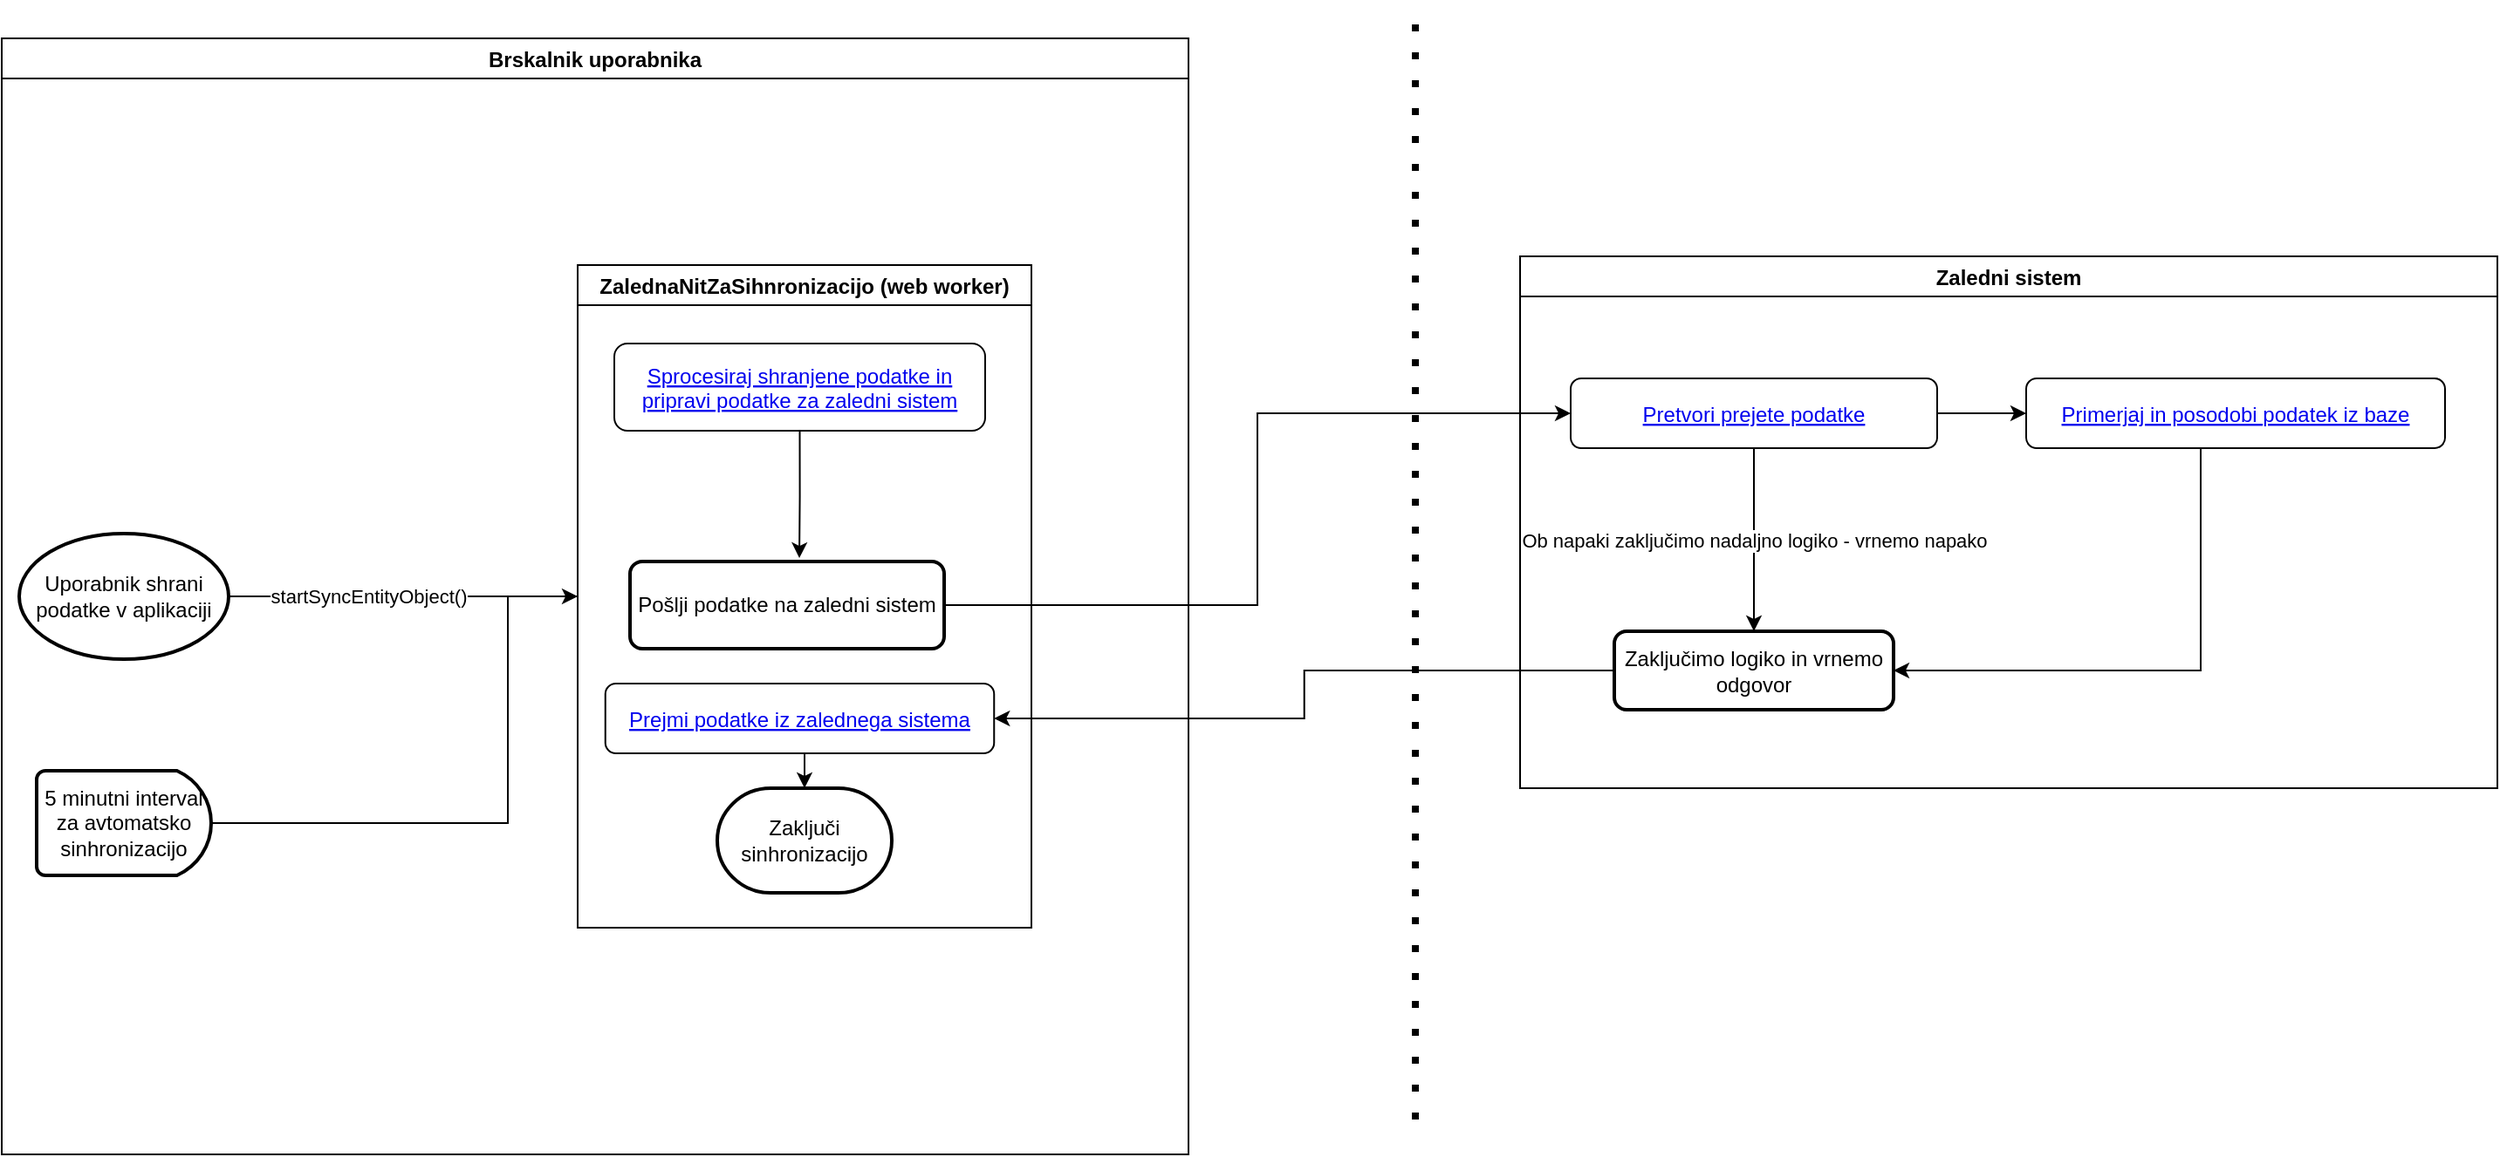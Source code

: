 <mxfile version="20.8.23" type="device" pages="11"><diagram name="DiagramZaSinhronizacijo" id="lVZuNQtlzzaOqVJ0HfR0"><mxGraphModel dx="4298" dy="2729" grid="1" gridSize="10" guides="1" tooltips="1" connect="1" arrows="1" fold="1" page="1" pageScale="1" pageWidth="827" pageHeight="1169" math="0" shadow="0"><root><mxCell id="0"/><mxCell id="1" parent="0"/><mxCell id="rma889vZK1YnWbdM1fTH-4" style="edgeStyle=orthogonalEdgeStyle;rounded=0;orthogonalLoop=1;jettySize=auto;html=1;orthogonal=0;startArrow=none;startFill=0;exitX=1;exitY=0.5;exitDx=0;exitDy=0;entryX=0;entryY=0.5;entryDx=0;entryDy=0;" edge="1" parent="1" source="MPy_ARqfj0REis9zhbmO-1" target="xWiimDg9AHwlXjsfFm2Z-1"><mxGeometry relative="1" as="geometry"><mxPoint x="640" y="210" as="targetPoint"/></mxGeometry></mxCell><mxCell id="rma889vZK1YnWbdM1fTH-1" value="Zaledni sistem" style="swimlane;shadow=0;pointerEvents=1;strokeColor=default;fillColor=default;" vertex="1" parent="1"><mxGeometry x="700" y="-15" width="560" height="305" as="geometry"/></mxCell><mxCell id="TI2qyUJqwQW38ZA1kjz1-2" style="edgeStyle=orthogonalEdgeStyle;rounded=0;orthogonalLoop=1;jettySize=auto;html=1;entryX=0;entryY=0.5;entryDx=0;entryDy=0;strokeColor=default;strokeWidth=1;startArrow=none;startFill=0;" edge="1" parent="rma889vZK1YnWbdM1fTH-1" source="xWiimDg9AHwlXjsfFm2Z-1" target="TI2qyUJqwQW38ZA1kjz1-1"><mxGeometry relative="1" as="geometry"/></mxCell><mxCell id="TI2qyUJqwQW38ZA1kjz1-4" value="Ob napaki zaključimo nadaljno logiko - vrnemo napako" style="edgeStyle=orthogonalEdgeStyle;rounded=0;orthogonalLoop=1;jettySize=auto;html=1;strokeColor=default;strokeWidth=1;startArrow=none;startFill=0;entryX=0.5;entryY=0;entryDx=0;entryDy=0;" edge="1" parent="rma889vZK1YnWbdM1fTH-1" source="xWiimDg9AHwlXjsfFm2Z-1" target="TI2qyUJqwQW38ZA1kjz1-8"><mxGeometry relative="1" as="geometry"><mxPoint x="134" y="170" as="targetPoint"/></mxGeometry></mxCell><UserObject label="Pretvori prejete podatke" link="data:page/id,kyou9qhkgTBVuGcB7xdq" id="xWiimDg9AHwlXjsfFm2Z-1"><mxCell style="fontColor=#0000EE;fontStyle=4;rounded=1;overflow=hidden;spacing=10;shadow=0;pointerEvents=1;strokeColor=default;fillColor=default;" vertex="1" parent="rma889vZK1YnWbdM1fTH-1"><mxGeometry x="29" y="70" width="210" height="40" as="geometry"/></mxCell></UserObject><mxCell id="TI2qyUJqwQW38ZA1kjz1-9" style="edgeStyle=orthogonalEdgeStyle;rounded=0;orthogonalLoop=1;jettySize=auto;html=1;entryX=1;entryY=0.5;entryDx=0;entryDy=0;strokeColor=default;strokeWidth=1;startArrow=none;startFill=0;" edge="1" parent="rma889vZK1YnWbdM1fTH-1" source="TI2qyUJqwQW38ZA1kjz1-1" target="TI2qyUJqwQW38ZA1kjz1-8"><mxGeometry relative="1" as="geometry"><Array as="points"><mxPoint x="390" y="238"/></Array></mxGeometry></mxCell><UserObject label="Primerjaj in posodobi podatek iz baze" link="data:page/id,NE9IwPRVS5SRjgJORRBI" id="TI2qyUJqwQW38ZA1kjz1-1"><mxCell style="fontColor=#0000EE;fontStyle=4;rounded=1;overflow=hidden;spacing=10;shadow=0;pointerEvents=1;strokeColor=default;fillColor=default;" vertex="1" parent="rma889vZK1YnWbdM1fTH-1"><mxGeometry x="290" y="70" width="240" height="40" as="geometry"/></mxCell></UserObject><mxCell id="TI2qyUJqwQW38ZA1kjz1-8" value="Zaključimo logiko in vrnemo odgovor" style="rounded=1;whiteSpace=wrap;html=1;absoluteArcSize=1;arcSize=14;strokeWidth=2;shadow=0;pointerEvents=1;strokeColor=default;fillColor=default;" vertex="1" parent="rma889vZK1YnWbdM1fTH-1"><mxGeometry x="54" y="215" width="160" height="45" as="geometry"/></mxCell><mxCell id="rma889vZK1YnWbdM1fTH-2" value="" style="endArrow=none;dashed=1;html=1;dashPattern=1 3;strokeWidth=4;rounded=0;" edge="1" parent="1"><mxGeometry width="50" height="50" relative="1" as="geometry"><mxPoint x="640" y="480" as="sourcePoint"/><mxPoint x="640" y="-160" as="targetPoint"/></mxGeometry></mxCell><mxCell id="TI2qyUJqwQW38ZA1kjz1-11" style="edgeStyle=orthogonalEdgeStyle;rounded=0;orthogonalLoop=1;jettySize=auto;html=1;entryX=1;entryY=0.5;entryDx=0;entryDy=0;strokeColor=default;strokeWidth=1;startArrow=none;startFill=0;" edge="1" parent="1" source="TI2qyUJqwQW38ZA1kjz1-8" target="I4sKvjgrAUP6Opu-DeTX-1"><mxGeometry relative="1" as="geometry"><mxPoint x="530.6" y="270" as="targetPoint"/></mxGeometry></mxCell><mxCell id="I4sKvjgrAUP6Opu-DeTX-4" value="Brskalnik uporabnika" style="swimlane;shadow=0;pointerEvents=1;strokeColor=default;fillColor=default;" vertex="1" parent="1"><mxGeometry x="-170" y="-140" width="680" height="640" as="geometry"/></mxCell><mxCell id="88-FXlqLZiIOTpIyPSuB-1" value="ZalednaNitZaSihnronizacijo (web worker)" style="swimlane;shadow=0;strokeColor=default;" vertex="1" parent="I4sKvjgrAUP6Opu-DeTX-4"><mxGeometry x="330" y="130" width="260" height="380" as="geometry"/></mxCell><UserObject label="Sprocesiraj shranjene podatke in&#10;pripravi podatke za zaledni sistem" link="data:page/id,nlZw7dOhIOcEq6tEiqny" id="XvUML7QH14GOPW7fBs4H-4"><mxCell style="fontColor=#0000EE;fontStyle=4;rounded=1;overflow=hidden;spacing=10;strokeColor=default;" vertex="1" parent="88-FXlqLZiIOTpIyPSuB-1"><mxGeometry x="21" y="45" width="212.5" height="50" as="geometry"/></mxCell></UserObject><mxCell id="5Ya555k47mZDM0Mo03F2-2" style="edgeStyle=orthogonalEdgeStyle;rounded=0;orthogonalLoop=1;jettySize=auto;html=1;exitX=0.5;exitY=1;exitDx=0;exitDy=0;entryX=0.539;entryY=-0.039;entryDx=0;entryDy=0;entryPerimeter=0;" edge="1" parent="88-FXlqLZiIOTpIyPSuB-1" source="XvUML7QH14GOPW7fBs4H-4" target="MPy_ARqfj0REis9zhbmO-1"><mxGeometry relative="1" as="geometry"><mxPoint x="127.25" y="165" as="targetPoint"/></mxGeometry></mxCell><mxCell id="I4sKvjgrAUP6Opu-DeTX-3" style="edgeStyle=orthogonalEdgeStyle;rounded=0;orthogonalLoop=1;jettySize=auto;html=1;exitX=0.5;exitY=1;exitDx=0;exitDy=0;entryX=0.5;entryY=0;entryDx=0;entryDy=0;entryPerimeter=0;strokeColor=default;strokeWidth=1;startArrow=none;startFill=0;" edge="1" parent="88-FXlqLZiIOTpIyPSuB-1" source="I4sKvjgrAUP6Opu-DeTX-1" target="I4sKvjgrAUP6Opu-DeTX-2"><mxGeometry relative="1" as="geometry"/></mxCell><UserObject label="Prejmi podatke iz zalednega sistema" link="data:page/id,sScPPbchJAQI0bDJyo8X" id="I4sKvjgrAUP6Opu-DeTX-1"><mxCell style="fontColor=#0000EE;fontStyle=4;rounded=1;overflow=hidden;spacing=10;shadow=0;pointerEvents=1;strokeColor=default;fillColor=default;" vertex="1" parent="88-FXlqLZiIOTpIyPSuB-1"><mxGeometry x="15.87" y="240" width="222.75" height="40" as="geometry"/></mxCell></UserObject><mxCell id="I4sKvjgrAUP6Opu-DeTX-2" value="Zaključi sinhronizacijo" style="strokeWidth=2;html=1;shape=mxgraph.flowchart.terminator;whiteSpace=wrap;shadow=0;pointerEvents=1;strokeColor=default;fillColor=default;" vertex="1" parent="88-FXlqLZiIOTpIyPSuB-1"><mxGeometry x="80" y="300" width="100" height="60" as="geometry"/></mxCell><mxCell id="MPy_ARqfj0REis9zhbmO-1" value="Pošlji podatke na zaledni sistem" style="rounded=1;whiteSpace=wrap;html=1;absoluteArcSize=1;arcSize=14;strokeWidth=2;shadow=0;pointerEvents=1;strokeColor=default;fillColor=default;" vertex="1" parent="88-FXlqLZiIOTpIyPSuB-1"><mxGeometry x="30" y="170" width="180" height="50" as="geometry"/></mxCell><mxCell id="ScqODjnSs5UdUGpzPKtU-1" value="Uporabnik shrani podatke v aplikaciji" style="strokeWidth=2;html=1;shape=mxgraph.flowchart.start_1;whiteSpace=wrap;" vertex="1" parent="I4sKvjgrAUP6Opu-DeTX-4"><mxGeometry x="10" y="284" width="120" height="72" as="geometry"/></mxCell><mxCell id="XvUML7QH14GOPW7fBs4H-1" value="" style="edgeStyle=orthogonalEdgeStyle;rounded=0;orthogonalLoop=1;jettySize=auto;html=1;endArrow=none;entryX=0;entryY=0.5;entryDx=0;entryDy=0;" edge="1" parent="I4sKvjgrAUP6Opu-DeTX-4" source="ScqODjnSs5UdUGpzPKtU-1" target="88-FXlqLZiIOTpIyPSuB-1"><mxGeometry relative="1" as="geometry"><mxPoint x="130" y="290" as="sourcePoint"/><mxPoint x="230" y="230" as="targetPoint"/></mxGeometry></mxCell><mxCell id="XvUML7QH14GOPW7fBs4H-2" value="startSyncEntityObject()" style="edgeLabel;html=1;align=center;verticalAlign=middle;resizable=0;points=[];" vertex="1" connectable="0" parent="XvUML7QH14GOPW7fBs4H-1"><mxGeometry x="-0.318" y="-1" relative="1" as="geometry"><mxPoint x="12" y="-1" as="offset"/></mxGeometry></mxCell><mxCell id="TzTdqe-1pznImEyF0LxE-3" style="edgeStyle=orthogonalEdgeStyle;rounded=0;orthogonalLoop=1;jettySize=auto;html=1;entryX=0;entryY=0.5;entryDx=0;entryDy=0;strokeColor=default;strokeWidth=1;startArrow=none;startFill=0;" edge="1" parent="I4sKvjgrAUP6Opu-DeTX-4" source="TzTdqe-1pznImEyF0LxE-2" target="88-FXlqLZiIOTpIyPSuB-1"><mxGeometry relative="1" as="geometry"><Array as="points"><mxPoint x="290" y="450"/><mxPoint x="290" y="320"/></Array></mxGeometry></mxCell><mxCell id="TzTdqe-1pznImEyF0LxE-2" value="5 minutni interval&lt;br&gt;za avtomatsko sinhronizacijo" style="strokeWidth=2;html=1;shape=mxgraph.flowchart.delay;whiteSpace=wrap;shadow=0;pointerEvents=1;strokeColor=default;fillColor=default;" vertex="1" parent="I4sKvjgrAUP6Opu-DeTX-4"><mxGeometry x="20" y="420" width="100" height="60" as="geometry"/></mxCell></root></mxGraphModel></diagram><diagram id="GqaN5_3Hq5c_vZfmFTeN" name="DiagramZaPonovenPoskus"><mxGraphModel dx="2840" dy="1276" grid="1" gridSize="10" guides="1" tooltips="1" connect="1" arrows="1" fold="1" page="1" pageScale="1" pageWidth="827" pageHeight="1169" math="0" shadow="0"><root><mxCell id="0"/><mxCell id="1" parent="0"/><mxCell id="GSq17G4cjbj6zA7llR40-33" value="Zaledni sistem (url=api/retry-re-evaluation, metoda=POST)" style="swimlane;whiteSpace=wrap;html=1;shadow=0;pointerEvents=1;strokeColor=default;fillColor=default;startSize=35;" vertex="1" parent="1"><mxGeometry x="2540" y="820" width="650" height="1260" as="geometry"/></mxCell><mxCell id="GSq17G4cjbj6zA7llR40-34" style="edgeStyle=orthogonalEdgeStyle;rounded=0;orthogonalLoop=1;jettySize=auto;html=1;entryX=0.5;entryY=0;entryDx=0;entryDy=0;strokeColor=default;strokeWidth=1;startArrow=none;startFill=0;" edge="1" parent="GSq17G4cjbj6zA7llR40-33" source="GSq17G4cjbj6zA7llR40-35" target="GSq17G4cjbj6zA7llR40-38"><mxGeometry relative="1" as="geometry"/></mxCell><mxCell id="GSq17G4cjbj6zA7llR40-35" value="Pretvori podatke zahteve v objekte&amp;nbsp;" style="rounded=1;whiteSpace=wrap;html=1;absoluteArcSize=1;arcSize=14;strokeWidth=2;" vertex="1" parent="GSq17G4cjbj6zA7llR40-33"><mxGeometry x="132.5" y="130" width="100" height="60" as="geometry"/></mxCell><mxCell id="GSq17G4cjbj6zA7llR40-36" style="edgeStyle=orthogonalEdgeStyle;rounded=0;orthogonalLoop=1;jettySize=auto;html=1;entryX=0.5;entryY=0;entryDx=0;entryDy=0;strokeColor=default;strokeWidth=1;startArrow=none;startFill=0;" edge="1" parent="GSq17G4cjbj6zA7llR40-33" source="GSq17G4cjbj6zA7llR40-37" target="GSq17G4cjbj6zA7llR40-35"><mxGeometry relative="1" as="geometry"/></mxCell><mxCell id="GSq17G4cjbj6zA7llR40-37" value="Začetek izvajanja" style="strokeWidth=2;html=1;shape=mxgraph.flowchart.start_1;whiteSpace=wrap;shadow=0;pointerEvents=1;strokeColor=default;fillColor=default;" vertex="1" parent="GSq17G4cjbj6zA7llR40-33"><mxGeometry x="132.5" y="40" width="100" height="60" as="geometry"/></mxCell><mxCell id="GSq17G4cjbj6zA7llR40-38" value="" style="swimlane;startSize=0;shadow=0;pointerEvents=1;strokeColor=default;fillColor=default;" vertex="1" parent="GSq17G4cjbj6zA7llR40-33"><mxGeometry x="82.5" y="250" width="467.5" height="810" as="geometry"/></mxCell><mxCell id="GSq17G4cjbj6zA7llR40-39" value="Poišči&amp;nbsp; podatek z istim UUID-jem" style="edgeStyle=orthogonalEdgeStyle;rounded=0;orthogonalLoop=1;jettySize=auto;html=1;entryX=0.5;entryY=0;entryDx=0;entryDy=0;entryPerimeter=0;strokeColor=default;strokeWidth=1;startArrow=none;startFill=0;" edge="1" parent="GSq17G4cjbj6zA7llR40-38" source="GSq17G4cjbj6zA7llR40-40" target="GSq17G4cjbj6zA7llR40-42"><mxGeometry relative="1" as="geometry"/></mxCell><mxCell id="GSq17G4cjbj6zA7llR40-40" value="Iteriraj skozi vsak objekt iz zahteve" style="points=[[0.25,0,0],[0.5,0,0],[0.75,0,0],[1,0.25,0],[1,0.5,0],[1,0.75,0],[0.75,1,0],[0.5,1,0],[0.25,1,0],[0,0.75,0],[0,0.5,0],[0,0.25,0]];shape=mxgraph.bpmn.task;whiteSpace=wrap;rectStyle=rounded;size=10;html=1;taskMarker=abstract;isLoopStandard=1;shadow=0;pointerEvents=1;strokeColor=default;fillColor=default;" vertex="1" parent="GSq17G4cjbj6zA7llR40-38"><mxGeometry x="39.5" y="35" width="120" height="80" as="geometry"/></mxCell><mxCell id="GSq17G4cjbj6zA7llR40-41" value="" style="edgeStyle=orthogonalEdgeStyle;rounded=0;orthogonalLoop=1;jettySize=auto;html=1;strokeColor=default;strokeWidth=1;startArrow=none;startFill=0;" edge="1" parent="GSq17G4cjbj6zA7llR40-38" source="GSq17G4cjbj6zA7llR40-42" target="GSq17G4cjbj6zA7llR40-46"><mxGeometry relative="1" as="geometry"/></mxCell><mxCell id="GSq17G4cjbj6zA7llR40-42" value="SyncJob" style="strokeWidth=2;html=1;shape=mxgraph.flowchart.database;whiteSpace=wrap;shadow=0;pointerEvents=1;strokeColor=default;fillColor=default;" vertex="1" parent="GSq17G4cjbj6zA7llR40-38"><mxGeometry x="69.5" y="165" width="60" height="60" as="geometry"/></mxCell><mxCell id="GSq17G4cjbj6zA7llR40-43" value="Da" style="edgeStyle=orthogonalEdgeStyle;rounded=0;orthogonalLoop=1;jettySize=auto;html=1;exitX=0.5;exitY=1;exitDx=0;exitDy=0;entryX=0.5;entryY=0;entryDx=0;entryDy=0;strokeColor=default;strokeWidth=1;startArrow=none;startFill=0;" edge="1" parent="GSq17G4cjbj6zA7llR40-38" source="GSq17G4cjbj6zA7llR40-46" target="GSq17G4cjbj6zA7llR40-48"><mxGeometry relative="1" as="geometry"/></mxCell><mxCell id="GSq17G4cjbj6zA7llR40-44" value="" style="edgeStyle=orthogonalEdgeStyle;rounded=0;orthogonalLoop=1;jettySize=auto;html=1;strokeColor=default;strokeWidth=1;startArrow=none;startFill=0;entryX=0;entryY=0.5;entryDx=0;entryDy=0;entryPerimeter=0;" edge="1" parent="GSq17G4cjbj6zA7llR40-38" source="GSq17G4cjbj6zA7llR40-46" target="GSq17G4cjbj6zA7llR40-51"><mxGeometry relative="1" as="geometry"><mxPoint x="234.5" y="337.5" as="targetPoint"/></mxGeometry></mxCell><mxCell id="GSq17G4cjbj6zA7llR40-45" value="Ne" style="edgeLabel;html=1;align=center;verticalAlign=middle;resizable=0;points=[];" vertex="1" connectable="0" parent="GSq17G4cjbj6zA7llR40-44"><mxGeometry x="-0.296" y="1" relative="1" as="geometry"><mxPoint as="offset"/></mxGeometry></mxCell><mxCell id="GSq17G4cjbj6zA7llR40-46" value="Ima podatek &lt;br&gt;iz baze status = “in_progress“" style="rhombus;whiteSpace=wrap;html=1;strokeWidth=2;shadow=0;" vertex="1" parent="GSq17G4cjbj6zA7llR40-38"><mxGeometry x="42" y="280" width="115" height="115" as="geometry"/></mxCell><mxCell id="GSq17G4cjbj6zA7llR40-47" style="edgeStyle=orthogonalEdgeStyle;rounded=0;orthogonalLoop=1;jettySize=auto;html=1;strokeColor=default;strokeWidth=1;startArrow=none;startFill=0;" edge="1" parent="GSq17G4cjbj6zA7llR40-38" source="GSq17G4cjbj6zA7llR40-48" target="GSq17G4cjbj6zA7llR40-54"><mxGeometry relative="1" as="geometry"/></mxCell><mxCell id="GSq17G4cjbj6zA7llR40-48" value="Dodaj iteriran&lt;br&gt;objekt v &lt;br&gt;tabelo v&lt;br&gt;odgovor&lt;br&gt;&amp;nbsp;zahtevi" style="shape=parallelogram;html=1;strokeWidth=2;perimeter=parallelogramPerimeter;whiteSpace=wrap;rounded=1;arcSize=12;size=0.23;shadow=0;pointerEvents=1;strokeColor=default;fillColor=default;" vertex="1" parent="GSq17G4cjbj6zA7llR40-38"><mxGeometry x="42.83" y="470" width="133.34" height="80" as="geometry"/></mxCell><mxCell id="GSq17G4cjbj6zA7llR40-49" value="" style="edgeStyle=orthogonalEdgeStyle;rounded=0;orthogonalLoop=1;jettySize=auto;html=1;strokeColor=default;strokeWidth=1;startArrow=none;startFill=0;" edge="1" parent="GSq17G4cjbj6zA7llR40-38" source="GSq17G4cjbj6zA7llR40-51" target="GSq17G4cjbj6zA7llR40-53"><mxGeometry relative="1" as="geometry"/></mxCell><mxCell id="GSq17G4cjbj6zA7llR40-50" value="Da" style="edgeLabel;html=1;align=center;verticalAlign=middle;resizable=0;points=[];" vertex="1" connectable="0" parent="GSq17G4cjbj6zA7llR40-49"><mxGeometry x="-0.264" y="-1" relative="1" as="geometry"><mxPoint as="offset"/></mxGeometry></mxCell><mxCell id="GSq17G4cjbj6zA7llR40-51" value="Ali ima &lt;br&gt;podatek iz baze status = “cancelled“?" style="strokeWidth=2;html=1;shape=mxgraph.flowchart.decision;whiteSpace=wrap;shadow=0;pointerEvents=1;strokeColor=default;fillColor=default;" vertex="1" parent="GSq17G4cjbj6zA7llR40-38"><mxGeometry x="247.5" y="287.5" width="112.5" height="112.5" as="geometry"/></mxCell><mxCell id="GSq17G4cjbj6zA7llR40-52" style="edgeStyle=orthogonalEdgeStyle;rounded=0;orthogonalLoop=1;jettySize=auto;html=1;entryX=0.646;entryY=0;entryDx=0;entryDy=0;entryPerimeter=0;strokeColor=default;strokeWidth=1;startArrow=none;startFill=0;" edge="1" parent="GSq17G4cjbj6zA7llR40-38" source="GSq17G4cjbj6zA7llR40-53" target="GSq17G4cjbj6zA7llR40-54"><mxGeometry relative="1" as="geometry"/></mxCell><mxCell id="GSq17G4cjbj6zA7llR40-53" value="Izvedi “združitev“ podatkov iz zahteve in podatka iz baze" style="whiteSpace=wrap;html=1;strokeWidth=2;shadow=0;" vertex="1" parent="GSq17G4cjbj6zA7llR40-38"><mxGeometry x="243.75" y="506.25" width="120" height="60" as="geometry"/></mxCell><mxCell id="GSq17G4cjbj6zA7llR40-54" value="Naslednja iteracija" style="html=1;dashed=0;whitespace=wrap;shape=mxgraph.dfd.loop;shadow=0;pointerEvents=1;strokeColor=default;fillColor=default;" vertex="1" parent="GSq17G4cjbj6zA7llR40-38"><mxGeometry x="152.5" y="780" width="162.5" height="30" as="geometry"/></mxCell><mxCell id="GSq17G4cjbj6zA7llR40-55" value="Pošlji odgovor brskalniku s tabelo objektov v stanju “in_progress“" style="rounded=1;whiteSpace=wrap;html=1;absoluteArcSize=1;arcSize=14;strokeWidth=2;shadow=0;pointerEvents=1;strokeColor=default;fillColor=default;" vertex="1" parent="GSq17G4cjbj6zA7llR40-33"><mxGeometry x="266.25" y="1100" width="100" height="100" as="geometry"/></mxCell><mxCell id="GSq17G4cjbj6zA7llR40-56" style="edgeStyle=orthogonalEdgeStyle;rounded=0;orthogonalLoop=1;jettySize=auto;html=1;entryX=0.5;entryY=0;entryDx=0;entryDy=0;strokeColor=default;strokeWidth=1;startArrow=none;startFill=0;" edge="1" parent="GSq17G4cjbj6zA7llR40-33" source="GSq17G4cjbj6zA7llR40-54" target="GSq17G4cjbj6zA7llR40-55"><mxGeometry relative="1" as="geometry"/></mxCell><mxCell id="GSq17G4cjbj6zA7llR40-57" style="edgeStyle=orthogonalEdgeStyle;rounded=0;orthogonalLoop=1;jettySize=auto;html=1;strokeColor=default;strokeWidth=1;startArrow=none;startFill=0;" edge="1" parent="1" source="GSq17G4cjbj6zA7llR40-59" target="GSq17G4cjbj6zA7llR40-33"><mxGeometry relative="1" as="geometry"/></mxCell><mxCell id="GSq17G4cjbj6zA7llR40-58" value="Vhodni podatki" style="edgeLabel;html=1;align=center;verticalAlign=middle;resizable=0;points=[];" vertex="1" connectable="0" parent="GSq17G4cjbj6zA7llR40-57"><mxGeometry x="-0.258" y="-1" relative="1" as="geometry"><mxPoint y="-1" as="offset"/></mxGeometry></mxCell><mxCell id="GSq17G4cjbj6zA7llR40-59" value="Podatki zahteve brskalnika (tabela objektov)" style="shape=parallelogram;html=1;strokeWidth=2;perimeter=parallelogramPerimeter;whiteSpace=wrap;rounded=1;arcSize=12;size=0.23;shadow=0;pointerEvents=1;strokeColor=default;fillColor=default;" vertex="1" parent="1"><mxGeometry x="2641.67" y="550" width="141.67" height="85" as="geometry"/></mxCell><mxCell id="GSq17G4cjbj6zA7llR40-60" style="edgeStyle=orthogonalEdgeStyle;rounded=0;orthogonalLoop=1;jettySize=auto;html=1;strokeColor=default;strokeWidth=1;startArrow=classic;startFill=1;" edge="1" parent="1" source="GSq17G4cjbj6zA7llR40-61" target="GSq17G4cjbj6zA7llR40-59"><mxGeometry relative="1" as="geometry"/></mxCell><mxCell id="GSq17G4cjbj6zA7llR40-61" value="RetryEvaluation" style="swimlane;fontStyle=0;childLayout=stackLayout;horizontal=1;startSize=26;fillColor=none;horizontalStack=0;resizeParent=1;resizeParentMax=0;resizeLast=0;collapsible=1;marginBottom=0;shadow=0;pointerEvents=1;strokeColor=default;" vertex="1" parent="1"><mxGeometry x="2440" y="506" width="170" height="156" as="geometry"/></mxCell><mxCell id="GSq17G4cjbj6zA7llR40-62" value="+ uuidObjekta: String" style="text;strokeColor=none;fillColor=none;align=left;verticalAlign=top;spacingLeft=4;spacingRight=4;overflow=hidden;rotatable=0;points=[[0,0.5],[1,0.5]];portConstraint=eastwest;" vertex="1" parent="GSq17G4cjbj6zA7llR40-61"><mxGeometry y="26" width="170" height="26" as="geometry"/></mxCell><mxCell id="GSq17G4cjbj6zA7llR40-63" value="+ steviloPonovitev: stevilo" style="text;strokeColor=none;fillColor=none;align=left;verticalAlign=top;spacingLeft=4;spacingRight=4;overflow=hidden;rotatable=0;points=[[0,0.5],[1,0.5]];portConstraint=eastwest;" vertex="1" parent="GSq17G4cjbj6zA7llR40-61"><mxGeometry y="52" width="170" height="26" as="geometry"/></mxCell><mxCell id="GSq17G4cjbj6zA7llR40-64" value="+ status: niz" style="text;strokeColor=none;fillColor=none;align=left;verticalAlign=top;spacingLeft=4;spacingRight=4;overflow=hidden;rotatable=0;points=[[0,0.5],[1,0.5]];portConstraint=eastwest;" vertex="1" parent="GSq17G4cjbj6zA7llR40-61"><mxGeometry y="78" width="170" height="26" as="geometry"/></mxCell><mxCell id="GSq17G4cjbj6zA7llR40-65" value="+ ustvarjeno: Datum in čas" style="text;strokeColor=none;fillColor=none;align=left;verticalAlign=top;spacingLeft=4;spacingRight=4;overflow=hidden;rotatable=0;points=[[0,0.5],[1,0.5]];portConstraint=eastwest;" vertex="1" parent="GSq17G4cjbj6zA7llR40-61"><mxGeometry y="104" width="170" height="26" as="geometry"/></mxCell><mxCell id="GSq17G4cjbj6zA7llR40-66" value="+ podatki: Objekt" style="text;strokeColor=none;fillColor=none;align=left;verticalAlign=top;spacingLeft=4;spacingRight=4;overflow=hidden;rotatable=0;points=[[0,0.5],[1,0.5]];portConstraint=eastwest;" vertex="1" parent="GSq17G4cjbj6zA7llR40-61"><mxGeometry y="130" width="170" height="26" as="geometry"/></mxCell><mxCell id="b2POP89uirHd81WRtTOq-2" style="edgeStyle=orthogonalEdgeStyle;rounded=0;orthogonalLoop=1;jettySize=auto;html=1;entryX=0.25;entryY=1;entryDx=0;entryDy=0;strokeColor=default;strokeWidth=1;startArrow=none;startFill=0;" edge="1" parent="1" source="zN17TdEAx8Bn-hCpBAZm-3" target="GSq17G4cjbj6zA7llR40-59"><mxGeometry relative="1" as="geometry"/></mxCell><mxCell id="b2POP89uirHd81WRtTOq-3" value="Pošlji zahtevo zalednemu sistemui" style="edgeLabel;html=1;align=center;verticalAlign=middle;resizable=0;points=[];" vertex="1" connectable="0" parent="b2POP89uirHd81WRtTOq-2"><mxGeometry x="-0.422" y="2" relative="1" as="geometry"><mxPoint x="1" as="offset"/></mxGeometry></mxCell><mxCell id="b2POP89uirHd81WRtTOq-4" style="edgeStyle=orthogonalEdgeStyle;rounded=0;orthogonalLoop=1;jettySize=auto;html=1;exitX=0;exitY=0.5;exitDx=0;exitDy=0;entryX=0.75;entryY=1;entryDx=0;entryDy=0;strokeColor=default;strokeWidth=1;startArrow=none;startFill=0;" edge="1" parent="1" source="GSq17G4cjbj6zA7llR40-55" target="zN17TdEAx8Bn-hCpBAZm-3"><mxGeometry relative="1" as="geometry"/></mxCell><mxCell id="b2POP89uirHd81WRtTOq-5" value="Prejmi odgovor iz zalednega sistema" style="edgeLabel;html=1;align=center;verticalAlign=middle;resizable=0;points=[];" vertex="1" connectable="0" parent="b2POP89uirHd81WRtTOq-4"><mxGeometry x="0.811" y="2" relative="1" as="geometry"><mxPoint as="offset"/></mxGeometry></mxCell><mxCell id="cwZCdx204QYxh_UbVavD-1" value="Brskalnik uporabnika" style="swimlane;whiteSpace=wrap;html=1;shadow=0;pointerEvents=1;strokeColor=default;fillColor=default;" vertex="1" parent="1"><mxGeometry x="140" y="330" width="2200" height="710" as="geometry"/></mxCell><mxCell id="zN17TdEAx8Bn-hCpBAZm-1" value="5 minutni interval&lt;br&gt;za ponovni poskus" style="strokeWidth=2;html=1;shape=mxgraph.flowchart.delay;whiteSpace=wrap;shadow=0;pointerEvents=1;strokeColor=default;fillColor=default;" vertex="1" parent="cwZCdx204QYxh_UbVavD-1"><mxGeometry x="80" y="320" width="100" height="60" as="geometry"/></mxCell><mxCell id="GSq17G4cjbj6zA7llR40-1" value="Procesorska niz za nadzor ponovnih poskusov" style="swimlane;whiteSpace=wrap;html=1;shadow=0;pointerEvents=1;strokeColor=default;fillColor=default;startSize=30;" vertex="1" parent="cwZCdx204QYxh_UbVavD-1"><mxGeometry x="310" y="240" width="1820" height="250" as="geometry"/></mxCell><mxCell id="GSq17G4cjbj6zA7llR40-2" value="Poišči podatke za ponoven poskus v “syncing“ bazi" style="rounded=1;whiteSpace=wrap;html=1;absoluteArcSize=1;arcSize=14;strokeWidth=2;shadow=0;pointerEvents=1;strokeColor=default;fillColor=default;" vertex="1" parent="GSq17G4cjbj6zA7llR40-1"><mxGeometry x="30" y="85" width="180" height="50" as="geometry"/></mxCell><mxCell id="GSq17G4cjbj6zA7llR40-3" value="Iteriramo skozi vsako tabelo" style="whiteSpace=wrap;html=1;rounded=1;arcSize=14;strokeWidth=2;shadow=0;" vertex="1" parent="GSq17G4cjbj6zA7llR40-1"><mxGeometry x="320" y="80" width="120" height="60" as="geometry"/></mxCell><mxCell id="GSq17G4cjbj6zA7llR40-4" value="" style="edgeStyle=orthogonalEdgeStyle;rounded=0;orthogonalLoop=1;jettySize=auto;html=1;strokeColor=default;strokeWidth=1;startArrow=none;startFill=0;" edge="1" parent="GSq17G4cjbj6zA7llR40-1" source="GSq17G4cjbj6zA7llR40-2" target="GSq17G4cjbj6zA7llR40-3"><mxGeometry relative="1" as="geometry"/></mxCell><mxCell id="GSq17G4cjbj6zA7llR40-5" value="syncing baza" style="strokeWidth=2;html=1;shape=mxgraph.flowchart.database;whiteSpace=wrap;shadow=0;pointerEvents=1;strokeColor=default;fillColor=default;" vertex="1" parent="GSq17G4cjbj6zA7llR40-1"><mxGeometry x="630" y="80" width="80" height="80" as="geometry"/></mxCell><mxCell id="GSq17G4cjbj6zA7llR40-6" value="" style="edgeStyle=orthogonalEdgeStyle;rounded=0;orthogonalLoop=1;jettySize=auto;html=1;strokeColor=default;strokeWidth=1;startArrow=none;startFill=0;" edge="1" parent="GSq17G4cjbj6zA7llR40-1" source="GSq17G4cjbj6zA7llR40-3" target="GSq17G4cjbj6zA7llR40-5"><mxGeometry relative="1" as="geometry"><mxPoint x="520" y="100" as="targetPoint"/></mxGeometry></mxCell><mxCell id="GSq17G4cjbj6zA7llR40-7" value="Filtriramo podatke iz baze" style="edgeLabel;html=1;align=center;verticalAlign=middle;resizable=0;points=[];" vertex="1" connectable="0" parent="GSq17G4cjbj6zA7llR40-6"><mxGeometry x="0.213" y="3" relative="1" as="geometry"><mxPoint x="-33" y="-7" as="offset"/></mxGeometry></mxCell><mxCell id="GSq17G4cjbj6zA7llR40-8" value="ima status&lt;br&gt;[“pending_retry“ ,&lt;br&gt;status = `in_sync`]" style="rhombus;whiteSpace=wrap;html=1;strokeWidth=2;shadow=0;" vertex="1" parent="GSq17G4cjbj6zA7llR40-1"><mxGeometry x="770" y="50" width="120" height="120" as="geometry"/></mxCell><mxCell id="GSq17G4cjbj6zA7llR40-9" value="" style="edgeStyle=orthogonalEdgeStyle;rounded=0;orthogonalLoop=1;jettySize=auto;html=1;strokeColor=default;strokeWidth=1;startArrow=none;startFill=0;" edge="1" parent="GSq17G4cjbj6zA7llR40-1" source="GSq17G4cjbj6zA7llR40-5" target="GSq17G4cjbj6zA7llR40-8"><mxGeometry relative="1" as="geometry"/></mxCell><mxCell id="GSq17G4cjbj6zA7llR40-10" value="Združi zapise&amp;nbsp;&lt;br&gt;vsake&amp;nbsp;&lt;br&gt;tabele" style="shape=parallelogram;html=1;strokeWidth=2;perimeter=parallelogramPerimeter;whiteSpace=wrap;rounded=1;arcSize=12;size=0.23;shadow=0;pointerEvents=1;strokeColor=default;fillColor=default;" vertex="1" parent="GSq17G4cjbj6zA7llR40-1"><mxGeometry x="930" y="75" width="116.67" height="70" as="geometry"/></mxCell><mxCell id="GSq17G4cjbj6zA7llR40-11" value="Da" style="edgeStyle=orthogonalEdgeStyle;rounded=0;orthogonalLoop=1;jettySize=auto;html=1;entryX=0;entryY=0.5;entryDx=0;entryDy=0;strokeColor=default;strokeWidth=1;startArrow=none;startFill=0;" edge="1" parent="GSq17G4cjbj6zA7llR40-1" source="GSq17G4cjbj6zA7llR40-8" target="GSq17G4cjbj6zA7llR40-10"><mxGeometry relative="1" as="geometry"/></mxCell><mxCell id="GSq17G4cjbj6zA7llR40-13" value="" style="edgeStyle=orthogonalEdgeStyle;rounded=0;orthogonalLoop=1;jettySize=auto;html=1;strokeColor=default;strokeWidth=1;startArrow=none;startFill=0;entryX=0;entryY=0.75;entryDx=0;entryDy=0;" edge="1" parent="GSq17G4cjbj6zA7llR40-1" source="GSq17G4cjbj6zA7llR40-10" target="zN17TdEAx8Bn-hCpBAZm-3"><mxGeometry relative="1" as="geometry"><mxPoint x="1120.005" y="110" as="targetPoint"/></mxGeometry></mxCell><UserObject label="Za vsako tabelo ustvari &#10;svojo procesorsko nit" link="data:page/id,lSHwiRLUE1gH0SpwgTYs" id="zN17TdEAx8Bn-hCpBAZm-3"><mxCell style="fontColor=#0000EE;fontStyle=4;rounded=1;overflow=hidden;spacing=10;shadow=0;pointerEvents=1;strokeColor=default;fillColor=default;" vertex="1" parent="GSq17G4cjbj6zA7llR40-1"><mxGeometry x="1160" y="85" width="357.5" height="55" as="geometry"/></mxCell></UserObject><mxCell id="zN17TdEAx8Bn-hCpBAZm-2" style="edgeStyle=orthogonalEdgeStyle;rounded=0;orthogonalLoop=1;jettySize=auto;html=1;entryX=0;entryY=0.5;entryDx=0;entryDy=0;strokeColor=default;strokeWidth=1;startArrow=none;startFill=0;" edge="1" parent="cwZCdx204QYxh_UbVavD-1" source="zN17TdEAx8Bn-hCpBAZm-1" target="GSq17G4cjbj6zA7llR40-1"><mxGeometry relative="1" as="geometry"/></mxCell><mxCell id="cwZCdx204QYxh_UbVavD-2" value="" style="endArrow=none;dashed=1;html=1;dashPattern=1 3;strokeWidth=5;rounded=0;strokeColor=default;" edge="1" parent="1"><mxGeometry width="50" height="50" relative="1" as="geometry"><mxPoint x="2400" y="2233.636" as="sourcePoint"/><mxPoint x="2400" y="130" as="targetPoint"/></mxGeometry></mxCell></root></mxGraphModel></diagram><diagram id="LspR74nhYewIgvyEEjkI" name="InicializacijaKnjiznice"><mxGraphModel dx="2389" dy="702" grid="1" gridSize="10" guides="1" tooltips="1" connect="1" arrows="1" fold="1" page="1" pageScale="1" pageWidth="827" pageHeight="1169" math="0" shadow="0"><root><mxCell id="0"/><mxCell id="1" parent="0"/><mxCell id="0pedl5ZDG9zvCGR2-5Ii-10" style="edgeStyle=orthogonalEdgeStyle;rounded=0;orthogonalLoop=1;jettySize=auto;html=1;entryX=0.5;entryY=0;entryDx=0;entryDy=0;" edge="1" parent="1" source="0pedl5ZDG9zvCGR2-5Ii-2" target="0pedl5ZDG9zvCGR2-5Ii-9"><mxGeometry relative="1" as="geometry"/></mxCell><mxCell id="0pedl5ZDG9zvCGR2-5Ii-16" value="Konstruktor knjižnice" style="edgeLabel;html=1;align=center;verticalAlign=middle;resizable=0;points=[];" vertex="1" connectable="0" parent="0pedl5ZDG9zvCGR2-5Ii-10"><mxGeometry x="-0.293" y="2" relative="1" as="geometry"><mxPoint as="offset"/></mxGeometry></mxCell><mxCell id="0pedl5ZDG9zvCGR2-5Ii-2" value="Aplikacija inicializira sinhronizacijsko knjižnico" style="rounded=1;whiteSpace=wrap;html=1;fontSize=12;glass=0;strokeWidth=1;shadow=0;" vertex="1" parent="1"><mxGeometry x="200" y="40" width="150" height="50" as="geometry"/></mxCell><mxCell id="0pedl5ZDG9zvCGR2-5Ii-3" style="edgeStyle=orthogonalEdgeStyle;rounded=0;orthogonalLoop=1;jettySize=auto;html=1;exitX=0.25;exitY=0.1;exitDx=0;exitDy=0;exitPerimeter=0;entryX=0;entryY=0.25;entryDx=0;entryDy=0;" edge="1" parent="1" source="0pedl5ZDG9zvCGR2-5Ii-5" target="0pedl5ZDG9zvCGR2-5Ii-2"><mxGeometry relative="1" as="geometry"/></mxCell><mxCell id="0pedl5ZDG9zvCGR2-5Ii-5" value="Uporabnik zažene aplikacijo" style="shape=umlActor;verticalLabelPosition=bottom;verticalAlign=top;html=1;outlineConnect=0;" vertex="1" parent="1"><mxGeometry x="30" y="140" width="30" height="60" as="geometry"/></mxCell><mxCell id="0pedl5ZDG9zvCGR2-5Ii-9" value="main.ts -&gt;  new SynchronizationLibrary()" style="swimlane;strokeColor=default;" vertex="1" parent="1"><mxGeometry x="180" y="130" width="620" height="390" as="geometry"/></mxCell><mxCell id="0pedl5ZDG9zvCGR2-5Ii-7" value="Inicializiraj procesorsko nit za ponovni poskus" style="rounded=1;whiteSpace=wrap;html=1;fontSize=12;glass=0;strokeWidth=1;shadow=0;" vertex="1" parent="0pedl5ZDG9zvCGR2-5Ii-9"><mxGeometry x="70" y="70" width="130" height="140" as="geometry"/></mxCell><mxCell id="0pedl5ZDG9zvCGR2-5Ii-8" value="Inicializiraj procesorsko nit za sinhronizacijo" style="rounded=1;whiteSpace=wrap;html=1;fontSize=12;glass=0;strokeWidth=1;shadow=0;" vertex="1" parent="0pedl5ZDG9zvCGR2-5Ii-9"><mxGeometry x="290" y="60" width="130" height="140" as="geometry"/></mxCell><mxCell id="0pedl5ZDG9zvCGR2-5Ii-12" value="Inicializiraj 'sync' bazo" style="strokeWidth=2;html=1;shape=mxgraph.flowchart.database;whiteSpace=wrap;strokeColor=default;" vertex="1" parent="0pedl5ZDG9zvCGR2-5Ii-9"><mxGeometry x="70" y="250" width="100" height="100" as="geometry"/></mxCell><mxCell id="0pedl5ZDG9zvCGR2-5Ii-13" value="Inicializiraj 'syncing' bazo" style="strokeWidth=2;html=1;shape=mxgraph.flowchart.database;whiteSpace=wrap;strokeColor=default;" vertex="1" parent="0pedl5ZDG9zvCGR2-5Ii-9"><mxGeometry x="200" y="250" width="100" height="100" as="geometry"/></mxCell><mxCell id="0pedl5ZDG9zvCGR2-5Ii-14" value="Inicializiraj 'temp' bazo" style="strokeWidth=2;html=1;shape=mxgraph.flowchart.database;whiteSpace=wrap;strokeColor=default;" vertex="1" parent="0pedl5ZDG9zvCGR2-5Ii-9"><mxGeometry x="330" y="250" width="100" height="100" as="geometry"/></mxCell><mxCell id="0pedl5ZDG9zvCGR2-5Ii-15" value="Inicializiraj 'retry' bazo" style="strokeWidth=2;html=1;shape=mxgraph.flowchart.database;whiteSpace=wrap;strokeColor=default;" vertex="1" parent="0pedl5ZDG9zvCGR2-5Ii-9"><mxGeometry x="460" y="250" width="100" height="100" as="geometry"/></mxCell><mxCell id="MPMsUBvXGQcVrJFTsvvB-1" value="Proces v brskalniku uporabnika" style="text;html=1;align=center;verticalAlign=middle;resizable=0;points=[];autosize=1;strokeColor=none;fillColor=none;" vertex="1" parent="0pedl5ZDG9zvCGR2-5Ii-9"><mxGeometry x="430" y="20" width="190" height="30" as="geometry"/></mxCell></root></mxGraphModel></diagram><diagram id="ORphayuKeXoexqNKts_5" name="StrukturaBazBrskalnika"><mxGraphModel dx="1050" dy="582" grid="1" gridSize="10" guides="1" tooltips="1" connect="1" arrows="1" fold="1" page="1" pageScale="1" pageWidth="827" pageHeight="1169" math="0" shadow="0"><root><mxCell id="0"/><mxCell id="1" parent="0"/><mxCell id="LimDRQ9rm8icghZhpBKI-33" value="Podatkovne baze v brskalniku uporabnika" style="swimlane;shadow=0;pointerEvents=1;strokeColor=default;fillColor=default;" vertex="1" parent="1"><mxGeometry x="10" y="50" width="790" height="510" as="geometry"/></mxCell><mxCell id="LimDRQ9rm8icghZhpBKI-1" value="Sync" style="swimlane;fontStyle=0;childLayout=stackLayout;horizontal=1;startSize=26;fillColor=none;horizontalStack=0;resizeParent=1;resizeParentMax=0;resizeLast=0;collapsible=1;marginBottom=0;shadow=0;pointerEvents=1;strokeColor=default;" vertex="1" parent="LimDRQ9rm8icghZhpBKI-33"><mxGeometry x="40" y="94" width="220" height="156" as="geometry"/></mxCell><mxCell id="LimDRQ9rm8icghZhpBKI-2" value="+ uuid: niz (PK)" style="text;strokeColor=none;fillColor=none;align=left;verticalAlign=top;spacingLeft=4;spacingRight=4;overflow=hidden;rotatable=0;points=[[0,0.5],[1,0.5]];portConstraint=eastwest;" vertex="1" parent="LimDRQ9rm8icghZhpBKI-1"><mxGeometry y="26" width="220" height="26" as="geometry"/></mxCell><mxCell id="LimDRQ9rm8icghZhpBKI-3" value="+ statusObjekta: niz" style="text;strokeColor=none;fillColor=none;align=left;verticalAlign=top;spacingLeft=4;spacingRight=4;overflow=hidden;rotatable=0;points=[[0,0.5],[1,0.5]];portConstraint=eastwest;" vertex="1" parent="LimDRQ9rm8icghZhpBKI-1"><mxGeometry y="52" width="220" height="26" as="geometry"/></mxCell><mxCell id="LimDRQ9rm8icghZhpBKI-5" value="+ spremembe: tabela" style="text;strokeColor=none;fillColor=none;align=left;verticalAlign=top;spacingLeft=4;spacingRight=4;overflow=hidden;rotatable=0;points=[[0,0.5],[1,0.5]];portConstraint=eastwest;" vertex="1" parent="LimDRQ9rm8icghZhpBKI-1"><mxGeometry y="78" width="220" height="26" as="geometry"/></mxCell><mxCell id="LimDRQ9rm8icghZhpBKI-6" value="+ podatki: objekt" style="text;strokeColor=none;fillColor=none;align=left;verticalAlign=top;spacingLeft=4;spacingRight=4;overflow=hidden;rotatable=0;points=[[0,0.5],[1,0.5]];portConstraint=eastwest;" vertex="1" parent="LimDRQ9rm8icghZhpBKI-1"><mxGeometry y="104" width="220" height="26" as="geometry"/></mxCell><mxCell id="LimDRQ9rm8icghZhpBKI-4" value="+ zadnjaSprememba: Datum in čas&#10;" style="text;strokeColor=none;fillColor=none;align=left;verticalAlign=top;spacingLeft=4;spacingRight=4;overflow=hidden;rotatable=0;points=[[0,0.5],[1,0.5]];portConstraint=eastwest;" vertex="1" parent="LimDRQ9rm8icghZhpBKI-1"><mxGeometry y="130" width="220" height="26" as="geometry"/></mxCell><mxCell id="LimDRQ9rm8icghZhpBKI-7" value="Syncing" style="swimlane;fontStyle=0;childLayout=stackLayout;horizontal=1;startSize=26;fillColor=none;horizontalStack=0;resizeParent=1;resizeParentMax=0;resizeLast=0;collapsible=1;marginBottom=0;shadow=0;pointerEvents=1;strokeColor=default;" vertex="1" parent="LimDRQ9rm8icghZhpBKI-33"><mxGeometry x="285" y="94" width="220" height="156" as="geometry"/></mxCell><mxCell id="LimDRQ9rm8icghZhpBKI-8" value="+ uuid: niz (PK)" style="text;strokeColor=none;fillColor=none;align=left;verticalAlign=top;spacingLeft=4;spacingRight=4;overflow=hidden;rotatable=0;points=[[0,0.5],[1,0.5]];portConstraint=eastwest;" vertex="1" parent="LimDRQ9rm8icghZhpBKI-7"><mxGeometry y="26" width="220" height="26" as="geometry"/></mxCell><mxCell id="LimDRQ9rm8icghZhpBKI-9" value="+ steviloPonovnihPoskusov: stevilo" style="text;strokeColor=none;fillColor=none;align=left;verticalAlign=top;spacingLeft=4;spacingRight=4;overflow=hidden;rotatable=0;points=[[0,0.5],[1,0.5]];portConstraint=eastwest;" vertex="1" parent="LimDRQ9rm8icghZhpBKI-7"><mxGeometry y="52" width="220" height="26" as="geometry"/></mxCell><mxCell id="LimDRQ9rm8icghZhpBKI-10" value="+ statusObjekta: niz" style="text;strokeColor=none;fillColor=none;align=left;verticalAlign=top;spacingLeft=4;spacingRight=4;overflow=hidden;rotatable=0;points=[[0,0.5],[1,0.5]];portConstraint=eastwest;" vertex="1" parent="LimDRQ9rm8icghZhpBKI-7"><mxGeometry y="78" width="220" height="26" as="geometry"/></mxCell><mxCell id="LimDRQ9rm8icghZhpBKI-11" value="+ podatki: objekt" style="text;strokeColor=none;fillColor=none;align=left;verticalAlign=top;spacingLeft=4;spacingRight=4;overflow=hidden;rotatable=0;points=[[0,0.5],[1,0.5]];portConstraint=eastwest;" vertex="1" parent="LimDRQ9rm8icghZhpBKI-7"><mxGeometry y="104" width="220" height="26" as="geometry"/></mxCell><mxCell id="LimDRQ9rm8icghZhpBKI-12" value="+ zadnjaSprememba: Datum in čas&#10;" style="text;strokeColor=none;fillColor=none;align=left;verticalAlign=top;spacingLeft=4;spacingRight=4;overflow=hidden;rotatable=0;points=[[0,0.5],[1,0.5]];portConstraint=eastwest;" vertex="1" parent="LimDRQ9rm8icghZhpBKI-7"><mxGeometry y="130" width="220" height="26" as="geometry"/></mxCell><mxCell id="LimDRQ9rm8icghZhpBKI-13" value="Conflict" style="swimlane;fontStyle=0;childLayout=stackLayout;horizontal=1;startSize=26;fillColor=none;horizontalStack=0;resizeParent=1;resizeParentMax=0;resizeLast=0;collapsible=1;marginBottom=0;shadow=0;pointerEvents=1;strokeColor=default;" vertex="1" parent="LimDRQ9rm8icghZhpBKI-33"><mxGeometry x="530" y="94" width="220" height="130" as="geometry"/></mxCell><mxCell id="LimDRQ9rm8icghZhpBKI-14" value="+ uuid: niz (PK)" style="text;strokeColor=none;fillColor=none;align=left;verticalAlign=top;spacingLeft=4;spacingRight=4;overflow=hidden;rotatable=0;points=[[0,0.5],[1,0.5]];portConstraint=eastwest;" vertex="1" parent="LimDRQ9rm8icghZhpBKI-13"><mxGeometry y="26" width="220" height="26" as="geometry"/></mxCell><mxCell id="LimDRQ9rm8icghZhpBKI-15" value="+ konflikti: tabela" style="text;strokeColor=none;fillColor=none;align=left;verticalAlign=top;spacingLeft=4;spacingRight=4;overflow=hidden;rotatable=0;points=[[0,0.5],[1,0.5]];portConstraint=eastwest;" vertex="1" parent="LimDRQ9rm8icghZhpBKI-13"><mxGeometry y="52" width="220" height="26" as="geometry"/></mxCell><mxCell id="LimDRQ9rm8icghZhpBKI-17" value="+ podatki: objekt" style="text;strokeColor=none;fillColor=none;align=left;verticalAlign=top;spacingLeft=4;spacingRight=4;overflow=hidden;rotatable=0;points=[[0,0.5],[1,0.5]];portConstraint=eastwest;" vertex="1" parent="LimDRQ9rm8icghZhpBKI-13"><mxGeometry y="78" width="220" height="26" as="geometry"/></mxCell><mxCell id="LimDRQ9rm8icghZhpBKI-18" value="+ zadnjaSprememba: Datum in čas&#10;" style="text;strokeColor=none;fillColor=none;align=left;verticalAlign=top;spacingLeft=4;spacingRight=4;overflow=hidden;rotatable=0;points=[[0,0.5],[1,0.5]];portConstraint=eastwest;" vertex="1" parent="LimDRQ9rm8icghZhpBKI-13"><mxGeometry y="104" width="220" height="26" as="geometry"/></mxCell></root></mxGraphModel></diagram><diagram id="1Cw8EE6taPqxbsA4FcUM" name="StrukturaBazZalednegaSistema"><mxGraphModel dx="1562" dy="702" grid="1" gridSize="10" guides="1" tooltips="1" connect="1" arrows="1" fold="1" page="1" pageScale="1" pageWidth="827" pageHeight="1169" math="0" shadow="0"><root><mxCell id="0"/><mxCell id="1" parent="0"/><mxCell id="CzMlzquU1oNffmcytzh9-1" value="Podatkovne baze zalednega sistema" style="swimlane;whiteSpace=wrap;html=1;shadow=0;pointerEvents=1;strokeColor=default;fillColor=default;" vertex="1" parent="1"><mxGeometry x="90" y="60" width="580" height="320" as="geometry"/></mxCell><mxCell id="H59zg1THKLl3x4JEOHru-2" value="SyncJob" style="swimlane;fontStyle=0;childLayout=stackLayout;horizontal=1;startSize=26;fillColor=none;horizontalStack=0;resizeParent=1;resizeParentMax=0;resizeLast=0;collapsible=1;marginBottom=0;shadow=0;pointerEvents=1;strokeColor=default;" vertex="1" parent="CzMlzquU1oNffmcytzh9-1"><mxGeometry x="190" y="69" width="180" height="182" as="geometry"/></mxCell><mxCell id="H59zg1THKLl3x4JEOHru-3" value="+ id: število" style="text;strokeColor=none;fillColor=none;align=left;verticalAlign=top;spacingLeft=4;spacingRight=4;overflow=hidden;rotatable=0;points=[[0,0.5],[1,0.5]];portConstraint=eastwest;" vertex="1" parent="H59zg1THKLl3x4JEOHru-2"><mxGeometry y="26" width="180" height="26" as="geometry"/></mxCell><mxCell id="H59zg1THKLl3x4JEOHru-4" value="+ uuid: niz" style="text;strokeColor=none;fillColor=none;align=left;verticalAlign=top;spacingLeft=4;spacingRight=4;overflow=hidden;rotatable=0;points=[[0,0.5],[1,0.5]];portConstraint=eastwest;" vertex="1" parent="H59zg1THKLl3x4JEOHru-2"><mxGeometry y="52" width="180" height="26" as="geometry"/></mxCell><mxCell id="H59zg1THKLl3x4JEOHru-7" value="+ status: niz" style="text;strokeColor=none;fillColor=none;align=left;verticalAlign=top;spacingLeft=4;spacingRight=4;overflow=hidden;rotatable=0;points=[[0,0.5],[1,0.5]];portConstraint=eastwest;" vertex="1" parent="H59zg1THKLl3x4JEOHru-2"><mxGeometry y="78" width="180" height="26" as="geometry"/></mxCell><mxCell id="H59zg1THKLl3x4JEOHru-8" value="+ steviloPoskusov: število&#10;" style="text;strokeColor=none;fillColor=none;align=left;verticalAlign=top;spacingLeft=4;spacingRight=4;overflow=hidden;rotatable=0;points=[[0,0.5],[1,0.5]];portConstraint=eastwest;" vertex="1" parent="H59zg1THKLl3x4JEOHru-2"><mxGeometry y="104" width="180" height="26" as="geometry"/></mxCell><mxCell id="H59zg1THKLl3x4JEOHru-9" value="+ imeTabele: niz&#10;" style="text;strokeColor=none;fillColor=none;align=left;verticalAlign=top;spacingLeft=4;spacingRight=4;overflow=hidden;rotatable=0;points=[[0,0.5],[1,0.5]];portConstraint=eastwest;" vertex="1" parent="H59zg1THKLl3x4JEOHru-2"><mxGeometry y="130" width="180" height="26" as="geometry"/></mxCell><mxCell id="H59zg1THKLl3x4JEOHru-5" value="+ ustvarjeno: Datum in čas&#10;" style="text;strokeColor=none;fillColor=none;align=left;verticalAlign=top;spacingLeft=4;spacingRight=4;overflow=hidden;rotatable=0;points=[[0,0.5],[1,0.5]];portConstraint=eastwest;" vertex="1" parent="H59zg1THKLl3x4JEOHru-2"><mxGeometry y="156" width="180" height="26" as="geometry"/></mxCell></root></mxGraphModel></diagram><diagram id="nlZw7dOhIOcEq6tEiqny" name="WorkerSyncPrepareData"><mxGraphModel dx="2389" dy="1871" grid="1" gridSize="10" guides="1" tooltips="1" connect="1" arrows="1" fold="1" page="1" pageScale="1" pageWidth="827" pageHeight="1169" math="0" shadow="0"><root><mxCell id="0"/><mxCell id="1" parent="0"/><mxCell id="tz6CUQ5F-Jmn2naG5-ZM-2" value="Proces v brskalniku uporabnika" style="group;strokeColor=default;" vertex="1" connectable="0" parent="1"><mxGeometry x="-490" y="-270" width="1780" height="555" as="geometry"/></mxCell><mxCell id="PprSjKT5FPgtgwxIcAHf-1" value="Začni pripravo podatkov za sinhronizacijo" style="strokeWidth=2;html=1;shape=mxgraph.flowchart.start_1;whiteSpace=wrap;strokeColor=default;" vertex="1" parent="tz6CUQ5F-Jmn2naG5-ZM-2"><mxGeometry x="230" y="365" width="100" height="60" as="geometry"/></mxCell><mxCell id="PprSjKT5FPgtgwxIcAHf-8" value="Obstaja tabela objekta v sync DB?" style="strokeWidth=2;html=1;shape=mxgraph.flowchart.decision;whiteSpace=wrap;strokeColor=default;" vertex="1" parent="tz6CUQ5F-Jmn2naG5-ZM-2"><mxGeometry x="360" y="335" width="130" height="130" as="geometry"/></mxCell><mxCell id="XXaQ0jJa4JJgEM1EMVgI-3" style="edgeStyle=orthogonalEdgeStyle;rounded=0;orthogonalLoop=1;jettySize=auto;html=1;exitX=1;exitY=0.5;exitDx=0;exitDy=0;exitPerimeter=0;entryX=0;entryY=0.5;entryDx=0;entryDy=0;entryPerimeter=0;" edge="1" parent="tz6CUQ5F-Jmn2naG5-ZM-2" source="PprSjKT5FPgtgwxIcAHf-1" target="PprSjKT5FPgtgwxIcAHf-8"><mxGeometry relative="1" as="geometry"/></mxCell><mxCell id="XXaQ0jJa4JJgEM1EMVgI-11" style="edgeStyle=orthogonalEdgeStyle;rounded=0;orthogonalLoop=1;jettySize=auto;html=1;" edge="1" parent="tz6CUQ5F-Jmn2naG5-ZM-2" source="PprSjKT5FPgtgwxIcAHf-12"><mxGeometry relative="1" as="geometry"><mxPoint x="510" y="400" as="targetPoint"/></mxGeometry></mxCell><mxCell id="PprSjKT5FPgtgwxIcAHf-12" value="sync baza" style="strokeWidth=2;html=1;shape=mxgraph.flowchart.database;whiteSpace=wrap;strokeColor=default;" vertex="1" parent="tz6CUQ5F-Jmn2naG5-ZM-2"><mxGeometry x="400" y="170" width="60" height="60" as="geometry"/></mxCell><mxCell id="PprSjKT5FPgtgwxIcAHf-10" value="" style="edgeStyle=orthogonalEdgeStyle;rounded=0;orthogonalLoop=1;jettySize=auto;html=1;entryX=0.5;entryY=1;entryDx=0;entryDy=0;entryPerimeter=0;" edge="1" parent="tz6CUQ5F-Jmn2naG5-ZM-2" source="PprSjKT5FPgtgwxIcAHf-8" target="PprSjKT5FPgtgwxIcAHf-12"><mxGeometry relative="1" as="geometry"><mxPoint x="425" y="270" as="targetPoint"/></mxGeometry></mxCell><mxCell id="PprSjKT5FPgtgwxIcAHf-11" value="dodaj shemo v `sync` bazo" style="edgeLabel;html=1;align=center;verticalAlign=middle;resizable=0;points=[];" vertex="1" connectable="0" parent="PprSjKT5FPgtgwxIcAHf-10"><mxGeometry x="0.143" relative="1" as="geometry"><mxPoint as="offset"/></mxGeometry></mxCell><mxCell id="PprSjKT5FPgtgwxIcAHf-13" value="Ne" style="edgeLabel;html=1;align=center;verticalAlign=middle;resizable=0;points=[];" vertex="1" connectable="0" parent="PprSjKT5FPgtgwxIcAHf-10"><mxGeometry x="-0.763" relative="1" as="geometry"><mxPoint as="offset"/></mxGeometry></mxCell><object label="Objekt obstaja v sync DB?" Test="Testing" Description="Some description" id="PprSjKT5FPgtgwxIcAHf-14"><mxCell style="strokeWidth=2;html=1;shape=mxgraph.flowchart.decision;whiteSpace=wrap;strokeColor=default;shadow=0;" vertex="1" parent="tz6CUQ5F-Jmn2naG5-ZM-2"><mxGeometry x="550" y="350" width="100" height="100" as="geometry"/></mxCell></object><mxCell id="XXaQ0jJa4JJgEM1EMVgI-4" style="edgeStyle=orthogonalEdgeStyle;rounded=0;orthogonalLoop=1;jettySize=auto;html=1;entryX=0;entryY=0.5;entryDx=0;entryDy=0;entryPerimeter=0;" edge="1" parent="tz6CUQ5F-Jmn2naG5-ZM-2" source="PprSjKT5FPgtgwxIcAHf-8" target="PprSjKT5FPgtgwxIcAHf-14"><mxGeometry relative="1" as="geometry"/></mxCell><mxCell id="XXaQ0jJa4JJgEM1EMVgI-10" value="Da" style="edgeLabel;html=1;align=center;verticalAlign=middle;resizable=0;points=[];" vertex="1" connectable="0" parent="XXaQ0jJa4JJgEM1EMVgI-4"><mxGeometry x="0.133" y="-1" relative="1" as="geometry"><mxPoint as="offset"/></mxGeometry></mxCell><mxCell id="PprSjKT5FPgtgwxIcAHf-16" value="sync baza" style="strokeWidth=2;html=1;shape=mxgraph.flowchart.database;whiteSpace=wrap;shadow=0;strokeColor=default;" vertex="1" parent="tz6CUQ5F-Jmn2naG5-ZM-2"><mxGeometry x="610" y="170" width="60" height="60" as="geometry"/></mxCell><mxCell id="PprSjKT5FPgtgwxIcAHf-17" style="edgeStyle=orthogonalEdgeStyle;rounded=0;orthogonalLoop=1;jettySize=auto;html=1;entryX=0.5;entryY=1;entryDx=0;entryDy=0;entryPerimeter=0;" edge="1" parent="tz6CUQ5F-Jmn2naG5-ZM-2" source="PprSjKT5FPgtgwxIcAHf-14" target="PprSjKT5FPgtgwxIcAHf-16"><mxGeometry relative="1" as="geometry"><mxPoint x="590" y="250" as="targetPoint"/></mxGeometry></mxCell><mxCell id="PprSjKT5FPgtgwxIcAHf-18" value="dodaj objekt v bazo" style="edgeLabel;html=1;align=center;verticalAlign=middle;resizable=0;points=[];" vertex="1" connectable="0" parent="PprSjKT5FPgtgwxIcAHf-17"><mxGeometry x="0.319" y="1" relative="1" as="geometry"><mxPoint as="offset"/></mxGeometry></mxCell><mxCell id="PprSjKT5FPgtgwxIcAHf-19" value="Ne" style="edgeLabel;html=1;align=center;verticalAlign=middle;resizable=0;points=[];" vertex="1" connectable="0" parent="PprSjKT5FPgtgwxIcAHf-17"><mxGeometry x="-0.674" y="4" relative="1" as="geometry"><mxPoint as="offset"/></mxGeometry></mxCell><object label="Obstajajo podatki&lt;br&gt;objekta v &lt;br&gt;syncing bazi&lt;br&gt;s statusom “pending_retry“ ali “in_sync“" Test="Testing" Description="Some description" id="PprSjKT5FPgtgwxIcAHf-21"><mxCell style="strokeWidth=2;html=1;shape=mxgraph.flowchart.decision;whiteSpace=wrap;strokeColor=default;shadow=0;" vertex="1" parent="tz6CUQ5F-Jmn2naG5-ZM-2"><mxGeometry x="930" y="315" width="140" height="140" as="geometry"/></mxCell></object><mxCell id="PprSjKT5FPgtgwxIcAHf-23" value="Nastavi objektu&lt;br&gt;status `in_sync`" style="shape=parallelogram;html=1;strokeWidth=2;perimeter=parallelogramPerimeter;whiteSpace=wrap;rounded=1;arcSize=12;size=0.23;shadow=0;strokeColor=default;" vertex="1" parent="tz6CUQ5F-Jmn2naG5-ZM-2"><mxGeometry x="1100" y="342.5" width="141.67" height="85" as="geometry"/></mxCell><mxCell id="XXaQ0jJa4JJgEM1EMVgI-8" style="edgeStyle=orthogonalEdgeStyle;rounded=0;orthogonalLoop=1;jettySize=auto;html=1;" edge="1" parent="tz6CUQ5F-Jmn2naG5-ZM-2" source="PprSjKT5FPgtgwxIcAHf-21" target="PprSjKT5FPgtgwxIcAHf-23"><mxGeometry relative="1" as="geometry"><mxPoint x="1120" y="430" as="targetPoint"/></mxGeometry></mxCell><mxCell id="ZR5zj9rgIrWArunZm36Y-2" value="Ne" style="edgeLabel;html=1;align=center;verticalAlign=middle;resizable=0;points=[];" vertex="1" connectable="0" parent="XXaQ0jJa4JJgEM1EMVgI-8"><mxGeometry x="0.363" y="1" relative="1" as="geometry"><mxPoint as="offset"/></mxGeometry></mxCell><mxCell id="PprSjKT5FPgtgwxIcAHf-28" value="Zaključi izvajanje" style="ellipse;whiteSpace=wrap;html=1;strokeWidth=2;shadow=0;" vertex="1" parent="tz6CUQ5F-Jmn2naG5-ZM-2"><mxGeometry x="1030" y="50" width="80" height="80" as="geometry"/></mxCell><mxCell id="PprSjKT5FPgtgwxIcAHf-31" value="Ustvarimo objekt za “syncing“ bazo" style="shape=parallelogram;html=1;strokeWidth=2;perimeter=parallelogramPerimeter;whiteSpace=wrap;rounded=1;arcSize=12;size=0.23;shadow=0;strokeColor=default;" vertex="1" parent="tz6CUQ5F-Jmn2naG5-ZM-2"><mxGeometry x="1250" y="370" width="141.67" height="85" as="geometry"/></mxCell><mxCell id="otIZ9bjGS8YPR-OSfADC-11" style="edgeStyle=orthogonalEdgeStyle;rounded=0;orthogonalLoop=1;jettySize=auto;html=1;exitX=1;exitY=0.5;exitDx=0;exitDy=0;entryX=0;entryY=0.5;entryDx=0;entryDy=0;strokeColor=default;strokeWidth=1;startArrow=none;startFill=0;" edge="1" parent="tz6CUQ5F-Jmn2naG5-ZM-2" source="PprSjKT5FPgtgwxIcAHf-23" target="PprSjKT5FPgtgwxIcAHf-31"><mxGeometry relative="1" as="geometry"/></mxCell><mxCell id="PprSjKT5FPgtgwxIcAHf-32" value="syncing baza" style="strokeWidth=2;html=1;shape=mxgraph.flowchart.database;whiteSpace=wrap;shadow=0;strokeColor=default;" vertex="1" parent="tz6CUQ5F-Jmn2naG5-ZM-2"><mxGeometry x="1300.84" y="230" width="60" height="70" as="geometry"/></mxCell><mxCell id="PprSjKT5FPgtgwxIcAHf-33" style="edgeStyle=orthogonalEdgeStyle;rounded=0;orthogonalLoop=1;jettySize=auto;html=1;" edge="1" parent="tz6CUQ5F-Jmn2naG5-ZM-2" source="PprSjKT5FPgtgwxIcAHf-31" target="PprSjKT5FPgtgwxIcAHf-32"><mxGeometry relative="1" as="geometry"/></mxCell><mxCell id="PprSjKT5FPgtgwxIcAHf-34" value="Dodaj objekt v bazo" style="edgeLabel;html=1;align=center;verticalAlign=middle;resizable=0;points=[];" vertex="1" connectable="0" parent="PprSjKT5FPgtgwxIcAHf-33"><mxGeometry x="-0.264" y="-1" relative="1" as="geometry"><mxPoint as="offset"/></mxGeometry></mxCell><mxCell id="PprSjKT5FPgtgwxIcAHf-39" value="Pripravi podatke za zaledni sistem" style="shape=parallelogram;html=1;strokeWidth=2;perimeter=parallelogramPerimeter;whiteSpace=wrap;rounded=1;arcSize=12;size=0.23;shadow=0;strokeColor=default;" vertex="1" parent="tz6CUQ5F-Jmn2naG5-ZM-2"><mxGeometry x="1420" y="370" width="141.67" height="85" as="geometry"/></mxCell><mxCell id="XXaQ0jJa4JJgEM1EMVgI-9" style="edgeStyle=orthogonalEdgeStyle;rounded=0;orthogonalLoop=1;jettySize=auto;html=1;" edge="1" parent="tz6CUQ5F-Jmn2naG5-ZM-2" source="PprSjKT5FPgtgwxIcAHf-31" target="PprSjKT5FPgtgwxIcAHf-39"><mxGeometry relative="1" as="geometry"/></mxCell><mxCell id="YuVPqMr3rumECeEwGnpo-1" style="edgeStyle=orthogonalEdgeStyle;rounded=0;orthogonalLoop=1;jettySize=auto;html=1;entryX=0;entryY=0.5;entryDx=0;entryDy=0;" edge="1" parent="tz6CUQ5F-Jmn2naG5-ZM-2" source="PprSjKT5FPgtgwxIcAHf-32" target="PprSjKT5FPgtgwxIcAHf-39"><mxGeometry relative="1" as="geometry"/></mxCell><mxCell id="XXaQ0jJa4JJgEM1EMVgI-18" style="edgeStyle=orthogonalEdgeStyle;rounded=0;orthogonalLoop=1;jettySize=auto;html=1;entryX=0;entryY=0.5;entryDx=0;entryDy=0;entryPerimeter=0;" edge="1" parent="tz6CUQ5F-Jmn2naG5-ZM-2" source="XXaQ0jJa4JJgEM1EMVgI-15" target="PprSjKT5FPgtgwxIcAHf-1"><mxGeometry relative="1" as="geometry"/></mxCell><mxCell id="XXaQ0jJa4JJgEM1EMVgI-15" value="Vhodni podatki" style="group;fillColor=default;strokeColor=default;noLabel=0;container=1;metaEdit=0;snapToPoint=1;recursiveResize=0;pointerEvents=1;connectable=1;" vertex="1" connectable="0" parent="tz6CUQ5F-Jmn2naG5-ZM-2"><mxGeometry y="310" width="180" height="245" as="geometry"><mxRectangle x="-370" y="117.5" width="120" height="30" as="alternateBounds"/></mxGeometry></mxCell><mxCell id="PprSjKT5FPgtgwxIcAHf-2" value="shranjen podatek (object)" style="shape=parallelogram;html=1;strokeWidth=2;perimeter=parallelogramPerimeter;whiteSpace=wrap;rounded=1;arcSize=12;size=0.23;strokeColor=default;" vertex="1" parent="XXaQ0jJa4JJgEM1EMVgI-15"><mxGeometry x="44.661" y="35" width="125.513" height="60" as="geometry"/></mxCell><mxCell id="PprSjKT5FPgtgwxIcAHf-4" value="Tabela objekta (string)" style="shape=parallelogram;html=1;strokeWidth=2;perimeter=parallelogramPerimeter;whiteSpace=wrap;rounded=1;arcSize=12;size=0.23;strokeColor=default;" vertex="1" parent="XXaQ0jJa4JJgEM1EMVgI-15"><mxGeometry x="44.661" y="115" width="111.611" height="53.35" as="geometry"/></mxCell><mxCell id="PprSjKT5FPgtgwxIcAHf-6" value="UUID objekta (string)" style="shape=parallelogram;html=1;strokeWidth=2;perimeter=parallelogramPerimeter;whiteSpace=wrap;rounded=1;arcSize=12;size=0.23;strokeColor=default;" vertex="1" parent="XXaQ0jJa4JJgEM1EMVgI-15"><mxGeometry x="30.695" y="185" width="118.62" height="56.71" as="geometry"/></mxCell><mxCell id="XXaQ0jJa4JJgEM1EMVgI-14" style="edgeStyle=orthogonalEdgeStyle;rounded=0;orthogonalLoop=1;jettySize=auto;html=1;exitX=1;exitY=0.5;exitDx=0;exitDy=0;entryX=0;entryY=0.5;entryDx=0;entryDy=0;" edge="1" parent="tz6CUQ5F-Jmn2naG5-ZM-2" source="PprSjKT5FPgtgwxIcAHf-39" target="d_FDZwB7eHr108bw4muE-2"><mxGeometry relative="1" as="geometry"><mxPoint x="1600" y="412.5" as="targetPoint"/></mxGeometry></mxCell><mxCell id="ZR5zj9rgIrWArunZm36Y-4" style="edgeStyle=orthogonalEdgeStyle;rounded=0;orthogonalLoop=1;jettySize=auto;html=1;entryX=0.5;entryY=1;entryDx=0;entryDy=0;strokeColor=default;strokeWidth=1;startArrow=none;startFill=0;" edge="1" parent="tz6CUQ5F-Jmn2naG5-ZM-2" source="ZR5zj9rgIrWArunZm36Y-3" target="PprSjKT5FPgtgwxIcAHf-28"><mxGeometry relative="1" as="geometry"/></mxCell><mxCell id="ZR5zj9rgIrWArunZm36Y-3" value="temp baza" style="strokeWidth=2;html=1;shape=mxgraph.flowchart.database;whiteSpace=wrap;shadow=0;strokeColor=default;" vertex="1" parent="tz6CUQ5F-Jmn2naG5-ZM-2"><mxGeometry x="970" y="170" width="60" height="50" as="geometry"/></mxCell><mxCell id="PprSjKT5FPgtgwxIcAHf-29" value="" style="edgeStyle=orthogonalEdgeStyle;rounded=0;orthogonalLoop=1;jettySize=auto;html=1;entryX=0.5;entryY=1;entryDx=0;entryDy=0;entryPerimeter=0;" edge="1" parent="tz6CUQ5F-Jmn2naG5-ZM-2" source="PprSjKT5FPgtgwxIcAHf-21" target="ZR5zj9rgIrWArunZm36Y-3"><mxGeometry relative="1" as="geometry"/></mxCell><mxCell id="PprSjKT5FPgtgwxIcAHf-30" value="Da" style="edgeLabel;html=1;align=center;verticalAlign=middle;resizable=0;points=[];" vertex="1" connectable="0" parent="PprSjKT5FPgtgwxIcAHf-29"><mxGeometry x="-0.577" y="2" relative="1" as="geometry"><mxPoint as="offset"/></mxGeometry></mxCell><mxCell id="ZR5zj9rgIrWArunZm36Y-5" value="Dodaj shranjen podatek v `temp` bazo" style="edgeLabel;html=1;align=center;verticalAlign=middle;resizable=0;points=[];" vertex="1" connectable="0" parent="PprSjKT5FPgtgwxIcAHf-29"><mxGeometry x="0.453" y="1" relative="1" as="geometry"><mxPoint as="offset"/></mxGeometry></mxCell><mxCell id="otIZ9bjGS8YPR-OSfADC-9" style="edgeStyle=orthogonalEdgeStyle;rounded=0;orthogonalLoop=1;jettySize=auto;html=1;entryX=0;entryY=0.5;entryDx=0;entryDy=0;entryPerimeter=0;strokeColor=default;strokeWidth=1;startArrow=none;startFill=0;" edge="1" parent="tz6CUQ5F-Jmn2naG5-ZM-2" source="otIZ9bjGS8YPR-OSfADC-1" target="PprSjKT5FPgtgwxIcAHf-21"><mxGeometry relative="1" as="geometry"/></mxCell><mxCell id="otIZ9bjGS8YPR-OSfADC-10" value="Ne" style="edgeLabel;html=1;align=center;verticalAlign=middle;resizable=0;points=[];" vertex="1" connectable="0" parent="otIZ9bjGS8YPR-OSfADC-9"><mxGeometry x="0.231" relative="1" as="geometry"><mxPoint as="offset"/></mxGeometry></mxCell><mxCell id="otIZ9bjGS8YPR-OSfADC-1" value="Obstajajo podatki za objekt v TEMP bazi?" style="strokeWidth=2;html=1;shape=mxgraph.flowchart.decision;whiteSpace=wrap;shadow=0;pointerEvents=1;strokeColor=default;fillColor=default;" vertex="1" parent="tz6CUQ5F-Jmn2naG5-ZM-2"><mxGeometry x="740" y="330" width="140" height="140" as="geometry"/></mxCell><mxCell id="XXaQ0jJa4JJgEM1EMVgI-5" style="edgeStyle=orthogonalEdgeStyle;rounded=0;orthogonalLoop=1;jettySize=auto;html=1;entryX=0;entryY=0.5;entryDx=0;entryDy=0;entryPerimeter=0;" edge="1" parent="tz6CUQ5F-Jmn2naG5-ZM-2" source="PprSjKT5FPgtgwxIcAHf-14" target="otIZ9bjGS8YPR-OSfADC-1"><mxGeometry relative="1" as="geometry"><mxPoint x="850" y="453" as="targetPoint"/></mxGeometry></mxCell><mxCell id="XXaQ0jJa4JJgEM1EMVgI-12" value="Da" style="edgeLabel;html=1;align=center;verticalAlign=middle;resizable=0;points=[];" vertex="1" connectable="0" parent="XXaQ0jJa4JJgEM1EMVgI-5"><mxGeometry x="-0.472" y="-1" relative="1" as="geometry"><mxPoint as="offset"/></mxGeometry></mxCell><mxCell id="XXaQ0jJa4JJgEM1EMVgI-6" style="edgeStyle=orthogonalEdgeStyle;rounded=0;orthogonalLoop=1;jettySize=auto;html=1;entryX=0;entryY=0.5;entryDx=0;entryDy=0;entryPerimeter=0;" edge="1" parent="tz6CUQ5F-Jmn2naG5-ZM-2" source="PprSjKT5FPgtgwxIcAHf-16" target="otIZ9bjGS8YPR-OSfADC-1"><mxGeometry relative="1" as="geometry"><mxPoint x="936" y="310" as="targetPoint"/></mxGeometry></mxCell><mxCell id="otIZ9bjGS8YPR-OSfADC-2" value="Prepreči zapisovanje v katerokoli bazo" style="whiteSpace=wrap;html=1;strokeWidth=2;shadow=0;" vertex="1" parent="tz6CUQ5F-Jmn2naG5-ZM-2"><mxGeometry x="750" y="210" width="120" height="60" as="geometry"/></mxCell><mxCell id="otIZ9bjGS8YPR-OSfADC-3" value="" style="edgeStyle=orthogonalEdgeStyle;rounded=0;orthogonalLoop=1;jettySize=auto;html=1;strokeColor=default;strokeWidth=1;startArrow=none;startFill=0;" edge="1" parent="tz6CUQ5F-Jmn2naG5-ZM-2" source="otIZ9bjGS8YPR-OSfADC-1" target="otIZ9bjGS8YPR-OSfADC-2"><mxGeometry relative="1" as="geometry"/></mxCell><mxCell id="otIZ9bjGS8YPR-OSfADC-8" value="Da" style="edgeLabel;html=1;align=center;verticalAlign=middle;resizable=0;points=[];" vertex="1" connectable="0" parent="otIZ9bjGS8YPR-OSfADC-3"><mxGeometry x="-0.017" y="2" relative="1" as="geometry"><mxPoint as="offset"/></mxGeometry></mxCell><mxCell id="otIZ9bjGS8YPR-OSfADC-4" value="Sproži obvestilo, da objekt čaka na rešitev konflikta" style="whiteSpace=wrap;html=1;strokeWidth=2;shadow=0;" vertex="1" parent="tz6CUQ5F-Jmn2naG5-ZM-2"><mxGeometry x="750" y="110" width="120" height="60" as="geometry"/></mxCell><mxCell id="otIZ9bjGS8YPR-OSfADC-5" value="" style="edgeStyle=orthogonalEdgeStyle;rounded=0;orthogonalLoop=1;jettySize=auto;html=1;strokeColor=default;strokeWidth=1;startArrow=none;startFill=0;" edge="1" parent="tz6CUQ5F-Jmn2naG5-ZM-2" source="otIZ9bjGS8YPR-OSfADC-2" target="otIZ9bjGS8YPR-OSfADC-4"><mxGeometry relative="1" as="geometry"/></mxCell><mxCell id="otIZ9bjGS8YPR-OSfADC-6" value="Zaključi izvajanje" style="ellipse;whiteSpace=wrap;html=1;strokeWidth=2;shadow=0;" vertex="1" parent="tz6CUQ5F-Jmn2naG5-ZM-2"><mxGeometry x="630" y="40" width="80" height="80" as="geometry"/></mxCell><mxCell id="otIZ9bjGS8YPR-OSfADC-7" value="" style="edgeStyle=orthogonalEdgeStyle;rounded=0;orthogonalLoop=1;jettySize=auto;html=1;strokeColor=default;strokeWidth=1;startArrow=none;startFill=0;" edge="1" parent="tz6CUQ5F-Jmn2naG5-ZM-2" source="otIZ9bjGS8YPR-OSfADC-4" target="otIZ9bjGS8YPR-OSfADC-6"><mxGeometry relative="1" as="geometry"/></mxCell><mxCell id="otIZ9bjGS8YPR-OSfADC-14" style="edgeStyle=orthogonalEdgeStyle;rounded=0;orthogonalLoop=1;jettySize=auto;html=1;entryX=0;entryY=0.5;entryDx=0;entryDy=0;strokeColor=default;strokeWidth=1;startArrow=none;startFill=0;" edge="1" parent="tz6CUQ5F-Jmn2naG5-ZM-2" source="otIZ9bjGS8YPR-OSfADC-12" target="PprSjKT5FPgtgwxIcAHf-31"><mxGeometry relative="1" as="geometry"/></mxCell><mxCell id="otIZ9bjGS8YPR-OSfADC-12" value="sync baza" style="strokeWidth=2;html=1;shape=mxgraph.flowchart.database;whiteSpace=wrap;shadow=0;strokeColor=default;" vertex="1" parent="tz6CUQ5F-Jmn2naG5-ZM-2"><mxGeometry x="1140.83" y="220" width="60" height="70" as="geometry"/></mxCell><mxCell id="otIZ9bjGS8YPR-OSfADC-13" style="edgeStyle=orthogonalEdgeStyle;rounded=0;orthogonalLoop=1;jettySize=auto;html=1;entryX=0.5;entryY=1;entryDx=0;entryDy=0;entryPerimeter=0;strokeColor=default;strokeWidth=1;startArrow=none;startFill=0;" edge="1" parent="tz6CUQ5F-Jmn2naG5-ZM-2" source="PprSjKT5FPgtgwxIcAHf-23" target="otIZ9bjGS8YPR-OSfADC-12"><mxGeometry relative="1" as="geometry"/></mxCell><mxCell id="d_FDZwB7eHr108bw4muE-2" value="Pošlji podatke na zaledni sistem (api/sync-entity, metoda=POST)" style="rounded=1;whiteSpace=wrap;html=1;absoluteArcSize=1;arcSize=14;strokeWidth=2;shadow=0;pointerEvents=1;strokeColor=default;fillColor=default;" vertex="1" parent="tz6CUQ5F-Jmn2naG5-ZM-2"><mxGeometry x="1640" y="362.5" width="100" height="100" as="geometry"/></mxCell></root></mxGraphModel></diagram><diagram id="sScPPbchJAQI0bDJyo8X" name="WorkerSyncReceiveResponse"><mxGraphModel dx="2603" dy="1" grid="1" gridSize="10" guides="1" tooltips="1" connect="1" arrows="1" fold="1" page="1" pageScale="1" pageWidth="827" pageHeight="1169" math="0" shadow="0"><root><mxCell id="0"/><mxCell id="1" parent="0"/><mxCell id="KY0WobyTSfY-uz10eiIx-1" value="Proces v brskalniku uporabnika" style="group;strokeColor=default;perimeterSpacing=0;recursiveResize=0;" vertex="1" connectable="0" parent="1"><mxGeometry x="80" y="1230" width="1820" height="970" as="geometry"/></mxCell><mxCell id="6FngRXbMqLnNDOzpnHaV-1" style="edgeStyle=orthogonalEdgeStyle;rounded=0;orthogonalLoop=1;jettySize=auto;html=1;entryX=0.5;entryY=0;entryDx=0;entryDy=0;" edge="1" parent="KY0WobyTSfY-uz10eiIx-1" source="YaMtIPAzW1YSfFgkF5Rl-8" target="6FngRXbMqLnNDOzpnHaV-5"><mxGeometry relative="1" as="geometry"><mxPoint x="258.335" y="120" as="targetPoint"/></mxGeometry></mxCell><mxCell id="6FngRXbMqLnNDOzpnHaV-2" value="Vhodni podatki" style="edgeLabel;html=1;align=center;verticalAlign=middle;resizable=0;points=[];" vertex="1" connectable="0" parent="6FngRXbMqLnNDOzpnHaV-1"><mxGeometry x="-0.052" relative="1" as="geometry"><mxPoint as="offset"/></mxGeometry></mxCell><mxCell id="YaMtIPAzW1YSfFgkF5Rl-8" value="Podatki v odgovoru zalednega sistema" style="shape=parallelogram;html=1;strokeWidth=2;perimeter=parallelogramPerimeter;whiteSpace=wrap;rounded=1;arcSize=12;size=0.23;shadow=0;strokeColor=default;" vertex="1" parent="KY0WobyTSfY-uz10eiIx-1"><mxGeometry x="794.38" y="150" width="131.25" height="70" as="geometry"/></mxCell><mxCell id="6FngRXbMqLnNDOzpnHaV-5" value="Procesiranje odgovora zalednega sistema" style="swimlane;childLayout=stackLayout;resizeParent=1;resizeParentMax=0;startSize=20;html=1;shadow=0;strokeColor=default;" vertex="1" parent="KY0WobyTSfY-uz10eiIx-1"><mxGeometry x="20" y="350" width="1680" height="540" as="geometry"/></mxCell><mxCell id="6FngRXbMqLnNDOzpnHaV-6" value="Uspeh" style="swimlane;startSize=20;html=1;shadow=0;strokeColor=default;" vertex="1" parent="6FngRXbMqLnNDOzpnHaV-5"><mxGeometry y="20" width="510" height="520" as="geometry"/></mxCell><mxCell id="6FngRXbMqLnNDOzpnHaV-25" value="Zaključimo proces" style="strokeWidth=2;html=1;shape=mxgraph.flowchart.terminator;whiteSpace=wrap;shadow=0;strokeColor=default;" vertex="1" parent="6FngRXbMqLnNDOzpnHaV-6"><mxGeometry x="350" y="430" width="100" height="60" as="geometry"/></mxCell><mxCell id="6KCZ_4nxBDIney9yNJl3-1" value="Procesiraj konfliktne objekte" style="swimlane;whiteSpace=wrap;html=1;" vertex="1" parent="6FngRXbMqLnNDOzpnHaV-6"><mxGeometry x="330" y="75" width="170" height="240" as="geometry"/></mxCell><mxCell id="6KCZ_4nxBDIney9yNJl3-2" style="edgeStyle=orthogonalEdgeStyle;rounded=0;orthogonalLoop=1;jettySize=auto;html=1;exitX=0.5;exitY=1;exitDx=0;exitDy=0;exitPerimeter=0;entryX=0.5;entryY=0;entryDx=0;entryDy=0;" edge="1" parent="6KCZ_4nxBDIney9yNJl3-1" source="6KCZ_4nxBDIney9yNJl3-3" target="6KCZ_4nxBDIney9yNJl3-5"><mxGeometry relative="1" as="geometry"/></mxCell><mxCell id="6KCZ_4nxBDIney9yNJl3-3" value="Začni iteracijo &lt;br&gt;čez tabelo&lt;br&gt;konfliktih objektov" style="html=1;dashed=0;whitespace=wrap;shape=mxgraph.dfd.loop" vertex="1" parent="6KCZ_4nxBDIney9yNJl3-1"><mxGeometry x="10" y="30" width="160" height="50" as="geometry"/></mxCell><mxCell id="6KCZ_4nxBDIney9yNJl3-4" style="edgeStyle=orthogonalEdgeStyle;rounded=0;orthogonalLoop=1;jettySize=auto;html=1;exitX=0.5;exitY=1;exitDx=0;exitDy=0;entryX=0.5;entryY=0;entryDx=0;entryDy=0;entryPerimeter=0;" edge="1" parent="6KCZ_4nxBDIney9yNJl3-1" source="6KCZ_4nxBDIney9yNJl3-5" target="6KCZ_4nxBDIney9yNJl3-6"><mxGeometry relative="1" as="geometry"/></mxCell><mxCell id="6KCZ_4nxBDIney9yNJl3-5" value="Dodaj objekt in pripadajoče konflikte v “conflict“ bazo" style="whiteSpace=wrap;html=1;dashed=0;" vertex="1" parent="6KCZ_4nxBDIney9yNJl3-1"><mxGeometry x="30" y="110" width="120" height="60" as="geometry"/></mxCell><mxCell id="6KCZ_4nxBDIney9yNJl3-6" value="Naslednja iteracija" style="html=1;dashed=0;whitespace=wrap;shape=mxgraph.dfd.loop" vertex="1" parent="6KCZ_4nxBDIney9yNJl3-1"><mxGeometry x="31" y="195" width="120" height="45" as="geometry"/></mxCell><mxCell id="6KCZ_4nxBDIney9yNJl3-15" style="edgeStyle=orthogonalEdgeStyle;rounded=0;orthogonalLoop=1;jettySize=auto;html=1;exitX=1;exitY=0.5;exitDx=0;exitDy=0;entryX=0;entryY=0.5;entryDx=0;entryDy=0;strokeColor=default;strokeWidth=1;startArrow=none;startFill=0;" edge="1" parent="6FngRXbMqLnNDOzpnHaV-6" source="6KCZ_4nxBDIney9yNJl3-7" target="6KCZ_4nxBDIney9yNJl3-1"><mxGeometry relative="1" as="geometry"/></mxCell><mxCell id="6KCZ_4nxBDIney9yNJl3-7" value="Procesiraj uspešno sinhronizirane&amp;nbsp;objekte" style="swimlane;whiteSpace=wrap;html=1;startSize=40;" vertex="1" parent="6FngRXbMqLnNDOzpnHaV-6"><mxGeometry x="20" y="40" width="210" height="400" as="geometry"/></mxCell><mxCell id="6KCZ_4nxBDIney9yNJl3-8" style="edgeStyle=orthogonalEdgeStyle;rounded=0;orthogonalLoop=1;jettySize=auto;html=1;exitX=0.5;exitY=1;exitDx=0;exitDy=0;exitPerimeter=0;entryX=0.5;entryY=0;entryDx=0;entryDy=0;" edge="1" parent="6KCZ_4nxBDIney9yNJl3-7" source="6KCZ_4nxBDIney9yNJl3-9" target="6KCZ_4nxBDIney9yNJl3-11"><mxGeometry relative="1" as="geometry"/></mxCell><mxCell id="6KCZ_4nxBDIney9yNJl3-9" value="Začni iteracijo&lt;br&gt;čez tabelo &lt;br&gt;uspešno sinhroniziranih" style="html=1;dashed=0;whitespace=wrap;shape=mxgraph.dfd.loop" vertex="1" parent="6KCZ_4nxBDIney9yNJl3-7"><mxGeometry x="8.75" y="50" width="175" height="50" as="geometry"/></mxCell><mxCell id="6KCZ_4nxBDIney9yNJl3-10" style="edgeStyle=orthogonalEdgeStyle;rounded=0;orthogonalLoop=1;jettySize=auto;html=1;entryX=0.5;entryY=0;entryDx=0;entryDy=0;strokeColor=default;strokeWidth=1;startArrow=none;startFill=0;" edge="1" parent="6KCZ_4nxBDIney9yNJl3-7" source="6KCZ_4nxBDIney9yNJl3-11" target="6KCZ_4nxBDIney9yNJl3-12"><mxGeometry relative="1" as="geometry"/></mxCell><mxCell id="6KCZ_4nxBDIney9yNJl3-11" value="Poišči sinhronizirane objekte v “sync“ bazi in jim nastavi status “synced“ in nastavi nov “nazadnjeSpremenjen“ datum" style="whiteSpace=wrap;html=1;dashed=0;" vertex="1" parent="6KCZ_4nxBDIney9yNJl3-7"><mxGeometry x="10" y="140" width="172.5" height="60" as="geometry"/></mxCell><mxCell id="6KCZ_4nxBDIney9yNJl3-12" value="Pobriši podatke objekta iz “syncing“ baze" style="whiteSpace=wrap;html=1;dashed=0;" vertex="1" parent="6KCZ_4nxBDIney9yNJl3-7"><mxGeometry x="36.25" y="230" width="120" height="60" as="geometry"/></mxCell><mxCell id="6KCZ_4nxBDIney9yNJl3-13" value="Naslednja iteracija" style="html=1;dashed=0;whitespace=wrap;shape=mxgraph.dfd.loop" vertex="1" parent="6KCZ_4nxBDIney9yNJl3-7"><mxGeometry x="40" y="370" width="112.5" height="30" as="geometry"/></mxCell><mxCell id="6KCZ_4nxBDIney9yNJl3-14" style="edgeStyle=orthogonalEdgeStyle;rounded=0;orthogonalLoop=1;jettySize=auto;html=1;entryX=0.5;entryY=0;entryDx=0;entryDy=0;entryPerimeter=0;strokeColor=default;strokeWidth=1;startArrow=none;startFill=0;" edge="1" parent="6KCZ_4nxBDIney9yNJl3-7" source="6KCZ_4nxBDIney9yNJl3-12" target="6KCZ_4nxBDIney9yNJl3-13"><mxGeometry relative="1" as="geometry"/></mxCell><mxCell id="6KCZ_4nxBDIney9yNJl3-16" style="edgeStyle=orthogonalEdgeStyle;rounded=0;orthogonalLoop=1;jettySize=auto;html=1;strokeColor=default;strokeWidth=1;startArrow=none;startFill=0;" edge="1" parent="6FngRXbMqLnNDOzpnHaV-6" source="6KCZ_4nxBDIney9yNJl3-6" target="6FngRXbMqLnNDOzpnHaV-25"><mxGeometry relative="1" as="geometry"/></mxCell><mxCell id="6FngRXbMqLnNDOzpnHaV-7" value="Prekinjena povezava - timeout" style="swimlane;startSize=20;html=1;shadow=0;strokeColor=default;" vertex="1" parent="6FngRXbMqLnNDOzpnHaV-5"><mxGeometry x="510" y="20" width="316.67" height="520" as="geometry"/></mxCell><mxCell id="6FngRXbMqLnNDOzpnHaV-31" value="Poišči objekt v “syncing“ bazi" style="whiteSpace=wrap;html=1;strokeWidth=2;rounded=1;arcSize=12;shadow=0;" vertex="1" parent="6FngRXbMqLnNDOzpnHaV-7"><mxGeometry x="40.67" y="30" width="120" height="60" as="geometry"/></mxCell><mxCell id="6FngRXbMqLnNDOzpnHaV-37" style="edgeStyle=orthogonalEdgeStyle;rounded=0;orthogonalLoop=1;jettySize=auto;html=1;entryX=0.5;entryY=0;entryDx=0;entryDy=0;entryPerimeter=0;" edge="1" parent="6FngRXbMqLnNDOzpnHaV-7" source="6FngRXbMqLnNDOzpnHaV-33" target="6FngRXbMqLnNDOzpnHaV-35"><mxGeometry relative="1" as="geometry"/></mxCell><mxCell id="6FngRXbMqLnNDOzpnHaV-33" value="Povečaj števec za “ponoven poskus“" style="whiteSpace=wrap;html=1;strokeWidth=2;rounded=1;arcSize=12;shadow=0;" vertex="1" parent="6FngRXbMqLnNDOzpnHaV-7"><mxGeometry x="40.67" y="170" width="120" height="50" as="geometry"/></mxCell><mxCell id="6FngRXbMqLnNDOzpnHaV-30" value="" style="edgeStyle=orthogonalEdgeStyle;rounded=0;orthogonalLoop=1;jettySize=auto;html=1;" edge="1" parent="6FngRXbMqLnNDOzpnHaV-7" source="6FngRXbMqLnNDOzpnHaV-31" target="6FngRXbMqLnNDOzpnHaV-33"><mxGeometry relative="1" as="geometry"/></mxCell><mxCell id="6FngRXbMqLnNDOzpnHaV-34" value="Zaključimo proces" style="strokeWidth=2;html=1;shape=mxgraph.flowchart.terminator;whiteSpace=wrap;shadow=0;strokeColor=default;" vertex="1" parent="6FngRXbMqLnNDOzpnHaV-7"><mxGeometry x="48.335" y="440" width="100" height="60" as="geometry"/></mxCell><mxCell id="6FngRXbMqLnNDOzpnHaV-36" style="edgeStyle=orthogonalEdgeStyle;rounded=0;orthogonalLoop=1;jettySize=auto;html=1;entryX=0.5;entryY=0;entryDx=0;entryDy=0;entryPerimeter=0;" edge="1" parent="6FngRXbMqLnNDOzpnHaV-7" source="6FngRXbMqLnNDOzpnHaV-35" target="6FngRXbMqLnNDOzpnHaV-34"><mxGeometry relative="1" as="geometry"/></mxCell><mxCell id="6FngRXbMqLnNDOzpnHaV-35" value="Interval za ponoven poskus bo preveril ali se je sinhronizacija uspešno zaključila" style="shape=note2;boundedLbl=1;whiteSpace=wrap;html=1;size=25;verticalAlign=top;align=center;shadow=0;strokeColor=default;" vertex="1" parent="6FngRXbMqLnNDOzpnHaV-7"><mxGeometry x="38.34" y="250" width="120" height="140" as="geometry"/></mxCell><mxCell id="6FngRXbMqLnNDOzpnHaV-8" value="Neuspešna&lt;br&gt;povezava" style="swimlane;startSize=30;html=1;shadow=0;strokeColor=default;" vertex="1" parent="6FngRXbMqLnNDOzpnHaV-5"><mxGeometry x="826.67" y="20" width="270" height="520" as="geometry"/></mxCell><mxCell id="6FngRXbMqLnNDOzpnHaV-21" style="edgeStyle=orthogonalEdgeStyle;rounded=0;orthogonalLoop=1;jettySize=auto;html=1;exitX=0.5;exitY=1;exitDx=0;exitDy=0;entryX=0;entryY=0;entryDx=47.5;entryDy=0;entryPerimeter=0;" edge="1" parent="6FngRXbMqLnNDOzpnHaV-8" source="6FngRXbMqLnNDOzpnHaV-19" target="6FngRXbMqLnNDOzpnHaV-20"><mxGeometry relative="1" as="geometry"/></mxCell><mxCell id="6FngRXbMqLnNDOzpnHaV-19" value="Izbriši podatke o objektu iz “syncing“ baze" style="whiteSpace=wrap;html=1;strokeWidth=2;rounded=1;arcSize=12;shadow=0;" vertex="1" parent="6FngRXbMqLnNDOzpnHaV-8"><mxGeometry x="73.33" y="90" width="120" height="60" as="geometry"/></mxCell><mxCell id="6FngRXbMqLnNDOzpnHaV-23" value="" style="edgeStyle=orthogonalEdgeStyle;rounded=0;orthogonalLoop=1;jettySize=auto;html=1;entryX=0.5;entryY=0;entryDx=0;entryDy=0;entryPerimeter=0;" edge="1" parent="6FngRXbMqLnNDOzpnHaV-8" source="6FngRXbMqLnNDOzpnHaV-20" target="6FngRXbMqLnNDOzpnHaV-24"><mxGeometry relative="1" as="geometry"><mxPoint x="139.995" y="420" as="targetPoint"/></mxGeometry></mxCell><mxCell id="6FngRXbMqLnNDOzpnHaV-20" value="S tem omogočimo, &lt;br&gt;da interval za &lt;br&gt;avtomatsko sinhronizacijo pošlje ponovno zahtevo za sinhronizacijo" style="shape=note2;boundedLbl=1;whiteSpace=wrap;html=1;size=25;verticalAlign=top;align=center;shadow=0;strokeColor=default;" vertex="1" parent="6FngRXbMqLnNDOzpnHaV-8"><mxGeometry x="80" y="190" width="120" height="140" as="geometry"/></mxCell><mxCell id="6FngRXbMqLnNDOzpnHaV-24" value="Zaključimo proces" style="strokeWidth=2;html=1;shape=mxgraph.flowchart.terminator;whiteSpace=wrap;shadow=0;strokeColor=default;" vertex="1" parent="6FngRXbMqLnNDOzpnHaV-8"><mxGeometry x="89.995" y="440" width="100" height="60" as="geometry"/></mxCell><mxCell id="6FngRXbMqLnNDOzpnHaV-15" value="Neuspešna sinhronizacija" style="swimlane;startSize=30;html=1;shadow=0;strokeColor=default;" vertex="1" parent="6FngRXbMqLnNDOzpnHaV-5"><mxGeometry x="1096.67" y="20" width="583.33" height="520" as="geometry"/></mxCell><mxCell id="6FngRXbMqLnNDOzpnHaV-18" value="" style="edgeStyle=orthogonalEdgeStyle;rounded=0;orthogonalLoop=1;jettySize=auto;html=1;" edge="1" parent="6FngRXbMqLnNDOzpnHaV-15" source="6FngRXbMqLnNDOzpnHaV-16" target="6FngRXbMqLnNDOzpnHaV-17"><mxGeometry relative="1" as="geometry"/></mxCell><mxCell id="6FngRXbMqLnNDOzpnHaV-16" value="Poišči objekt v “syncing“ bazi" style="whiteSpace=wrap;html=1;strokeWidth=2;rounded=1;arcSize=12;shadow=0;" vertex="1" parent="6FngRXbMqLnNDOzpnHaV-15"><mxGeometry x="63.33" y="80" width="120" height="60" as="geometry"/></mxCell><mxCell id="6FngRXbMqLnNDOzpnHaV-39" style="edgeStyle=orthogonalEdgeStyle;rounded=0;orthogonalLoop=1;jettySize=auto;html=1;entryX=0.5;entryY=0;entryDx=0;entryDy=0;entryPerimeter=0;" edge="1" parent="6FngRXbMqLnNDOzpnHaV-15" source="6FngRXbMqLnNDOzpnHaV-17" target="6FngRXbMqLnNDOzpnHaV-38"><mxGeometry relative="1" as="geometry"/></mxCell><mxCell id="6FngRXbMqLnNDOzpnHaV-17" value="Povečaj števec za “ponoven poskus“" style="whiteSpace=wrap;html=1;strokeWidth=2;rounded=1;arcSize=12;shadow=0;" vertex="1" parent="6FngRXbMqLnNDOzpnHaV-15"><mxGeometry x="63.33" y="164" width="120" height="46" as="geometry"/></mxCell><mxCell id="6FngRXbMqLnNDOzpnHaV-26" value="Zaključimo proces" style="strokeWidth=2;html=1;shape=mxgraph.flowchart.terminator;whiteSpace=wrap;shadow=0;strokeColor=default;" vertex="1" parent="6FngRXbMqLnNDOzpnHaV-15"><mxGeometry x="73.325" y="440" width="100" height="60" as="geometry"/></mxCell><mxCell id="6FngRXbMqLnNDOzpnHaV-40" style="edgeStyle=orthogonalEdgeStyle;rounded=0;orthogonalLoop=1;jettySize=auto;html=1;entryX=0.5;entryY=0;entryDx=0;entryDy=0;entryPerimeter=0;" edge="1" parent="6FngRXbMqLnNDOzpnHaV-15" source="6FngRXbMqLnNDOzpnHaV-38" target="6FngRXbMqLnNDOzpnHaV-26"><mxGeometry relative="1" as="geometry"/></mxCell><mxCell id="6FngRXbMqLnNDOzpnHaV-38" value="Interval za ponoven poskus bo preveril ali se je sinhronizacija uspešno zaključila" style="shape=note2;boundedLbl=1;whiteSpace=wrap;html=1;size=25;verticalAlign=top;align=center;shadow=0;strokeColor=default;" vertex="1" parent="6FngRXbMqLnNDOzpnHaV-15"><mxGeometry x="63.33" y="250" width="120" height="140" as="geometry"/></mxCell></root></mxGraphModel></diagram><diagram id="DMTnT8FyIORmBHXKwfDb" name="WorkerSyncReceivedData"><mxGraphModel dx="1953" dy="878" grid="1" gridSize="10" guides="1" tooltips="1" connect="1" arrows="1" fold="1" page="1" pageScale="1" pageWidth="827" pageHeight="1169" math="0" shadow="0"><root><mxCell id="0"/><mxCell id="1" parent="0"/><mxCell id="jp9_7c0RL_ESx5ldgNJW-1" value="Proces v brskalniku uporabnika" style="group;strokeColor=default;recursiveResize=0;" vertex="1" connectable="0" parent="1"><mxGeometry x="40" y="450" width="1500" height="560" as="geometry"/></mxCell><mxCell id="Is02HhSbr5VNcLWVMyG4-1" value="Zaključi izvajanje sihnronizacije" style="strokeWidth=2;html=1;shape=mxgraph.flowchart.terminator;whiteSpace=wrap;" vertex="1" parent="jp9_7c0RL_ESx5ldgNJW-1"><mxGeometry y="415" width="100" height="60" as="geometry"/></mxCell><mxCell id="Is02HhSbr5VNcLWVMyG4-7" value="Odgovor vsebuje napako?" style="rhombus;whiteSpace=wrap;html=1;rounded=1;arcSize=14;strokeWidth=2;" vertex="1" parent="jp9_7c0RL_ESx5ldgNJW-1"><mxGeometry x="340" y="60" width="130" height="130" as="geometry"/></mxCell><mxCell id="Is02HhSbr5VNcLWVMyG4-11" value="Ali je prišlo do &quot;timeout&quot; napake?" style="rhombus;whiteSpace=wrap;html=1;rounded=1;arcSize=14;strokeWidth=2;" vertex="1" parent="jp9_7c0RL_ESx5ldgNJW-1"><mxGeometry x="550" y="60" width="130" height="130" as="geometry"/></mxCell><mxCell id="Is02HhSbr5VNcLWVMyG4-4" value="" style="edgeStyle=orthogonalEdgeStyle;rounded=0;orthogonalLoop=1;jettySize=auto;html=1;" edge="1" parent="jp9_7c0RL_ESx5ldgNJW-1" source="Is02HhSbr5VNcLWVMyG4-7" target="Is02HhSbr5VNcLWVMyG4-11"><mxGeometry relative="1" as="geometry"/></mxCell><mxCell id="Is02HhSbr5VNcLWVMyG4-5" value="Ne" style="edgeLabel;html=1;align=center;verticalAlign=middle;resizable=0;points=[];" vertex="1" connectable="0" parent="Is02HhSbr5VNcLWVMyG4-4"><mxGeometry x="-0.225" y="2" relative="1" as="geometry"><mxPoint as="offset"/></mxGeometry></mxCell><mxCell id="Is02HhSbr5VNcLWVMyG4-12" style="edgeStyle=orthogonalEdgeStyle;rounded=0;orthogonalLoop=1;jettySize=auto;html=1;entryX=0.5;entryY=1;entryDx=0;entryDy=0;entryPerimeter=0;" edge="1" parent="jp9_7c0RL_ESx5ldgNJW-1" source="Is02HhSbr5VNcLWVMyG4-13" target="Is02HhSbr5VNcLWVMyG4-1"><mxGeometry relative="1" as="geometry"/></mxCell><mxCell id="Is02HhSbr5VNcLWVMyG4-13" value="Povečaj vsem pripadajočim objektom vrednost “retry“ za +1 v “syncing“ bazi" style="whiteSpace=wrap;html=1;rounded=1;arcSize=14;strokeWidth=2;" vertex="1" parent="jp9_7c0RL_ESx5ldgNJW-1"><mxGeometry x="190" y="425" width="150" height="60" as="geometry"/></mxCell><mxCell id="Is02HhSbr5VNcLWVMyG4-6" value="" style="edgeStyle=orthogonalEdgeStyle;rounded=0;orthogonalLoop=1;jettySize=auto;html=1;entryX=1;entryY=0.5;entryDx=0;entryDy=0;exitX=0.5;exitY=1;exitDx=0;exitDy=0;" edge="1" parent="jp9_7c0RL_ESx5ldgNJW-1" source="Is02HhSbr5VNcLWVMyG4-7" target="Is02HhSbr5VNcLWVMyG4-13"><mxGeometry relative="1" as="geometry"><mxPoint x="830" y="350" as="targetPoint"/></mxGeometry></mxCell><mxCell id="Is02HhSbr5VNcLWVMyG4-51" value="Da" style="edgeLabel;html=1;align=center;verticalAlign=middle;resizable=0;points=[];" vertex="1" connectable="0" parent="Is02HhSbr5VNcLWVMyG4-6"><mxGeometry x="-0.175" y="-3" relative="1" as="geometry"><mxPoint as="offset"/></mxGeometry></mxCell><mxCell id="Is02HhSbr5VNcLWVMyG4-57" style="edgeStyle=orthogonalEdgeStyle;rounded=0;orthogonalLoop=1;jettySize=auto;html=1;exitX=0.5;exitY=1;exitDx=0;exitDy=0;entryX=1;entryY=0.5;entryDx=0;entryDy=0;strokeColor=default;strokeWidth=1;startArrow=none;startFill=0;" edge="1" parent="jp9_7c0RL_ESx5ldgNJW-1" source="Is02HhSbr5VNcLWVMyG4-11" target="Is02HhSbr5VNcLWVMyG4-13"><mxGeometry relative="1" as="geometry"/></mxCell><mxCell id="Is02HhSbr5VNcLWVMyG4-58" value="Da" style="edgeLabel;html=1;align=center;verticalAlign=middle;resizable=0;points=[];" vertex="1" connectable="0" parent="Is02HhSbr5VNcLWVMyG4-57"><mxGeometry x="-0.872" y="-3" relative="1" as="geometry"><mxPoint as="offset"/></mxGeometry></mxCell><mxCell id="Is02HhSbr5VNcLWVMyG4-19" style="edgeStyle=orthogonalEdgeStyle;rounded=0;orthogonalLoop=1;jettySize=auto;html=1;entryX=1;entryY=0.5;entryDx=0;entryDy=0;exitX=0.5;exitY=1;exitDx=0;exitDy=0;" edge="1" parent="jp9_7c0RL_ESx5ldgNJW-1" source="Is02HhSbr5VNcLWVMyG4-23" target="Is02HhSbr5VNcLWVMyG4-13"><mxGeometry relative="1" as="geometry"/></mxCell><mxCell id="Is02HhSbr5VNcLWVMyG4-20" value="Da" style="edgeLabel;html=1;align=center;verticalAlign=middle;resizable=0;points=[];" vertex="1" connectable="0" parent="Is02HhSbr5VNcLWVMyG4-19"><mxGeometry x="-0.877" y="-2" relative="1" as="geometry"><mxPoint as="offset"/></mxGeometry></mxCell><mxCell id="Is02HhSbr5VNcLWVMyG4-23" value="Ali je bila prekinjena povezava?" style="rhombus;whiteSpace=wrap;html=1;rounded=1;arcSize=14;strokeWidth=2;" vertex="1" parent="jp9_7c0RL_ESx5ldgNJW-1"><mxGeometry x="750" y="75" width="100" height="100" as="geometry"/></mxCell><mxCell id="Is02HhSbr5VNcLWVMyG4-56" style="edgeStyle=orthogonalEdgeStyle;rounded=0;orthogonalLoop=1;jettySize=auto;html=1;exitX=1;exitY=0.5;exitDx=0;exitDy=0;strokeColor=default;strokeWidth=1;startArrow=none;startFill=0;" edge="1" parent="jp9_7c0RL_ESx5ldgNJW-1" source="Is02HhSbr5VNcLWVMyG4-11" target="Is02HhSbr5VNcLWVMyG4-23"><mxGeometry relative="1" as="geometry"/></mxCell><mxCell id="Is02HhSbr5VNcLWVMyG4-59" value="Ne" style="edgeLabel;html=1;align=center;verticalAlign=middle;resizable=0;points=[];" vertex="1" connectable="0" parent="Is02HhSbr5VNcLWVMyG4-56"><mxGeometry x="-0.333" y="1" relative="1" as="geometry"><mxPoint as="offset"/></mxGeometry></mxCell><mxCell id="Is02HhSbr5VNcLWVMyG4-24" style="edgeStyle=orthogonalEdgeStyle;rounded=0;orthogonalLoop=1;jettySize=auto;html=1;exitX=0.5;exitY=1;exitDx=0;exitDy=0;entryX=0.5;entryY=1;entryDx=0;entryDy=0;entryPerimeter=0;" edge="1" parent="jp9_7c0RL_ESx5ldgNJW-1" source="Is02HhSbr5VNcLWVMyG4-25" target="Is02HhSbr5VNcLWVMyG4-1"><mxGeometry relative="1" as="geometry"/></mxCell><mxCell id="Is02HhSbr5VNcLWVMyG4-25" value="Procesiraj konfliktne objekte" style="swimlane;whiteSpace=wrap;html=1;" vertex="1" parent="jp9_7c0RL_ESx5ldgNJW-1"><mxGeometry x="1170" y="25" width="170" height="240" as="geometry"/></mxCell><mxCell id="Is02HhSbr5VNcLWVMyG4-26" style="edgeStyle=orthogonalEdgeStyle;rounded=0;orthogonalLoop=1;jettySize=auto;html=1;exitX=0.5;exitY=1;exitDx=0;exitDy=0;exitPerimeter=0;entryX=0.5;entryY=0;entryDx=0;entryDy=0;" edge="1" parent="Is02HhSbr5VNcLWVMyG4-25" source="Is02HhSbr5VNcLWVMyG4-27" target="Is02HhSbr5VNcLWVMyG4-29"><mxGeometry relative="1" as="geometry"/></mxCell><mxCell id="Is02HhSbr5VNcLWVMyG4-27" value="Začni iteracijo &lt;br&gt;čez tabelo&lt;br&gt;konfliktih objektov" style="html=1;dashed=0;whitespace=wrap;shape=mxgraph.dfd.loop" vertex="1" parent="Is02HhSbr5VNcLWVMyG4-25"><mxGeometry x="10" y="30" width="160" height="50" as="geometry"/></mxCell><mxCell id="Is02HhSbr5VNcLWVMyG4-28" style="edgeStyle=orthogonalEdgeStyle;rounded=0;orthogonalLoop=1;jettySize=auto;html=1;exitX=0.5;exitY=1;exitDx=0;exitDy=0;entryX=0.5;entryY=0;entryDx=0;entryDy=0;entryPerimeter=0;" edge="1" parent="Is02HhSbr5VNcLWVMyG4-25" source="Is02HhSbr5VNcLWVMyG4-29" target="Is02HhSbr5VNcLWVMyG4-30"><mxGeometry relative="1" as="geometry"/></mxCell><mxCell id="Is02HhSbr5VNcLWVMyG4-29" value="Dodaj objekt in pripadajoče konflikte v “conflict“ tabelo" style="whiteSpace=wrap;html=1;dashed=0;" vertex="1" parent="Is02HhSbr5VNcLWVMyG4-25"><mxGeometry x="30" y="110" width="120" height="60" as="geometry"/></mxCell><mxCell id="Is02HhSbr5VNcLWVMyG4-30" value="Naslednja iteracija" style="html=1;dashed=0;whitespace=wrap;shape=mxgraph.dfd.loop" vertex="1" parent="Is02HhSbr5VNcLWVMyG4-25"><mxGeometry x="31" y="195" width="120" height="45" as="geometry"/></mxCell><mxCell id="Is02HhSbr5VNcLWVMyG4-50" style="edgeStyle=orthogonalEdgeStyle;rounded=0;orthogonalLoop=1;jettySize=auto;html=1;entryX=0;entryY=0.5;entryDx=0;entryDy=0;strokeColor=default;strokeWidth=1;startArrow=none;startFill=0;" edge="1" parent="jp9_7c0RL_ESx5ldgNJW-1" source="Is02HhSbr5VNcLWVMyG4-48" target="Is02HhSbr5VNcLWVMyG4-7"><mxGeometry relative="1" as="geometry"/></mxCell><mxCell id="Is02HhSbr5VNcLWVMyG4-48" value="Odgovor iz zalednega sistema" style="shape=parallelogram;html=1;strokeWidth=2;perimeter=parallelogramPerimeter;whiteSpace=wrap;rounded=1;arcSize=12;size=0.23;shadow=0;pointerEvents=1;strokeColor=default;fillColor=default;" vertex="1" parent="jp9_7c0RL_ESx5ldgNJW-1"><mxGeometry x="90" y="95" width="100" height="60" as="geometry"/></mxCell><mxCell id="Is02HhSbr5VNcLWVMyG4-62" style="edgeStyle=orthogonalEdgeStyle;rounded=0;orthogonalLoop=1;jettySize=auto;html=1;entryX=0;entryY=0.5;entryDx=0;entryDy=0;strokeColor=default;strokeWidth=1;startArrow=none;startFill=0;" edge="1" parent="jp9_7c0RL_ESx5ldgNJW-1" source="Is02HhSbr5VNcLWVMyG4-35" target="Is02HhSbr5VNcLWVMyG4-25"><mxGeometry relative="1" as="geometry"/></mxCell><mxCell id="Is02HhSbr5VNcLWVMyG4-35" value="Odgovor zalednega sistema brez specifičnih napak" style="swimlane;whiteSpace=wrap;html=1;" vertex="1" parent="jp9_7c0RL_ESx5ldgNJW-1"><mxGeometry x="920" y="20" width="210" height="390" as="geometry"/></mxCell><mxCell id="Is02HhSbr5VNcLWVMyG4-36" style="edgeStyle=orthogonalEdgeStyle;rounded=0;orthogonalLoop=1;jettySize=auto;html=1;exitX=0.5;exitY=1;exitDx=0;exitDy=0;exitPerimeter=0;entryX=0.5;entryY=0;entryDx=0;entryDy=0;" edge="1" parent="Is02HhSbr5VNcLWVMyG4-35" source="Is02HhSbr5VNcLWVMyG4-37" target="Is02HhSbr5VNcLWVMyG4-39"><mxGeometry relative="1" as="geometry"/></mxCell><mxCell id="Is02HhSbr5VNcLWVMyG4-37" value="Začni iteracijo&lt;br&gt;čez tabelo &lt;br&gt;uspešno sinhroniziranih" style="html=1;dashed=0;whitespace=wrap;shape=mxgraph.dfd.loop" vertex="1" parent="Is02HhSbr5VNcLWVMyG4-35"><mxGeometry x="8.75" y="50" width="175" height="50" as="geometry"/></mxCell><mxCell id="Is02HhSbr5VNcLWVMyG4-53" style="edgeStyle=orthogonalEdgeStyle;rounded=0;orthogonalLoop=1;jettySize=auto;html=1;entryX=0.5;entryY=0;entryDx=0;entryDy=0;strokeColor=default;strokeWidth=1;startArrow=none;startFill=0;" edge="1" parent="Is02HhSbr5VNcLWVMyG4-35" source="Is02HhSbr5VNcLWVMyG4-39" target="Is02HhSbr5VNcLWVMyG4-44"><mxGeometry relative="1" as="geometry"/></mxCell><mxCell id="Is02HhSbr5VNcLWVMyG4-39" value="Poišči sinhronizirane objekte v “sync“ bazi in jim nastavi status “synced“ in nastavi nov “nazadnjeSpremenjen“ datum" style="whiteSpace=wrap;html=1;dashed=0;" vertex="1" parent="Is02HhSbr5VNcLWVMyG4-35"><mxGeometry x="10" y="140" width="172.5" height="60" as="geometry"/></mxCell><mxCell id="Is02HhSbr5VNcLWVMyG4-44" value="Pobriši podatke objekta iz “syncing“ baze" style="whiteSpace=wrap;html=1;dashed=0;" vertex="1" parent="Is02HhSbr5VNcLWVMyG4-35"><mxGeometry x="36.25" y="230" width="120" height="60" as="geometry"/></mxCell><mxCell id="Is02HhSbr5VNcLWVMyG4-40" value="Naslednja iteracija" style="html=1;dashed=0;whitespace=wrap;shape=mxgraph.dfd.loop" vertex="1" parent="Is02HhSbr5VNcLWVMyG4-35"><mxGeometry x="40" y="320" width="112.5" height="30" as="geometry"/></mxCell><mxCell id="Is02HhSbr5VNcLWVMyG4-54" style="edgeStyle=orthogonalEdgeStyle;rounded=0;orthogonalLoop=1;jettySize=auto;html=1;entryX=0.5;entryY=0;entryDx=0;entryDy=0;entryPerimeter=0;strokeColor=default;strokeWidth=1;startArrow=none;startFill=0;" edge="1" parent="Is02HhSbr5VNcLWVMyG4-35" source="Is02HhSbr5VNcLWVMyG4-44" target="Is02HhSbr5VNcLWVMyG4-40"><mxGeometry relative="1" as="geometry"/></mxCell><mxCell id="Is02HhSbr5VNcLWVMyG4-60" style="edgeStyle=orthogonalEdgeStyle;rounded=0;orthogonalLoop=1;jettySize=auto;html=1;entryX=0;entryY=0.5;entryDx=0;entryDy=0;strokeColor=default;strokeWidth=1;startArrow=none;startFill=0;" edge="1" parent="jp9_7c0RL_ESx5ldgNJW-1" source="Is02HhSbr5VNcLWVMyG4-23" target="Is02HhSbr5VNcLWVMyG4-35"><mxGeometry relative="1" as="geometry"/></mxCell><mxCell id="Is02HhSbr5VNcLWVMyG4-61" value="Ne" style="edgeLabel;html=1;align=center;verticalAlign=middle;resizable=0;points=[];" vertex="1" connectable="0" parent="Is02HhSbr5VNcLWVMyG4-60"><mxGeometry x="-0.319" y="1" relative="1" as="geometry"><mxPoint as="offset"/></mxGeometry></mxCell></root></mxGraphModel></diagram><diagram id="kyou9qhkgTBVuGcB7xdq" name="BackendSyncConvertPOSTData"><mxGraphModel dx="1404" dy="1003" grid="1" gridSize="10" guides="1" tooltips="1" connect="1" arrows="1" fold="1" page="1" pageScale="1" pageWidth="827" pageHeight="1169" math="0" shadow="0"><root><mxCell id="0"/><mxCell id="1" parent="0"/><mxCell id="Yrk2gIQjo34YD4CVAJHn-15" value="BE endpoint (`api/sync-entity` [POST]) - 1" style="swimlane;startSize=30;" vertex="1" parent="1"><mxGeometry x="1020" y="380" width="2340" height="1001" as="geometry"/></mxCell><mxCell id="Yrk2gIQjo34YD4CVAJHn-16" value="Zaključi izvajanje in pošlji odgovor brskalniku" style="strokeWidth=2;html=1;shape=mxgraph.flowchart.terminator;whiteSpace=wrap;" vertex="1" parent="Yrk2gIQjo34YD4CVAJHn-15"><mxGeometry x="78.33" y="560" width="131.67" height="79" as="geometry"/></mxCell><mxCell id="Yrk2gIQjo34YD4CVAJHn-17" style="edgeStyle=orthogonalEdgeStyle;rounded=0;orthogonalLoop=1;jettySize=auto;html=1;entryX=0;entryY=0.5;entryDx=0;entryDy=0;" edge="1" parent="Yrk2gIQjo34YD4CVAJHn-15" source="Yrk2gIQjo34YD4CVAJHn-20" target="Yrk2gIQjo34YD4CVAJHn-40"><mxGeometry relative="1" as="geometry"><mxPoint x="1381" y="143.5" as="targetPoint"/></mxGeometry></mxCell><mxCell id="Yrk2gIQjo34YD4CVAJHn-18" value="Obstaja" style="edgeLabel;html=1;align=center;verticalAlign=middle;resizable=0;points=[];" vertex="1" connectable="0" parent="Yrk2gIQjo34YD4CVAJHn-17"><mxGeometry x="-0.494" relative="1" as="geometry"><mxPoint as="offset"/></mxGeometry></mxCell><mxCell id="Yrk2gIQjo34YD4CVAJHn-19" style="edgeStyle=orthogonalEdgeStyle;rounded=0;orthogonalLoop=1;jettySize=auto;html=1;exitX=0.5;exitY=1;exitDx=0;exitDy=0;exitPerimeter=0;entryX=0.5;entryY=0;entryDx=0;entryDy=0;" edge="1" parent="Yrk2gIQjo34YD4CVAJHn-15" source="Yrk2gIQjo34YD4CVAJHn-20" target="Yrk2gIQjo34YD4CVAJHn-29"><mxGeometry relative="1" as="geometry"/></mxCell><mxCell id="Yrk2gIQjo34YD4CVAJHn-88" value="Ne obstaja" style="edgeLabel;html=1;align=center;verticalAlign=middle;resizable=0;points=[];" vertex="1" connectable="0" parent="Yrk2gIQjo34YD4CVAJHn-19"><mxGeometry x="-0.001" y="-4" relative="1" as="geometry"><mxPoint as="offset"/></mxGeometry></mxCell><mxCell id="Yrk2gIQjo34YD4CVAJHn-20" value="Iz imena tabele poišči repozitorij za poizvedovanje v tabeli" style="strokeWidth=2;html=1;shape=mxgraph.flowchart.decision;whiteSpace=wrap;" vertex="1" parent="Yrk2gIQjo34YD4CVAJHn-15"><mxGeometry x="970" y="61.5" width="159" height="159" as="geometry"/></mxCell><mxCell id="Yrk2gIQjo34YD4CVAJHn-21" value="Obstaja" style="edgeStyle=orthogonalEdgeStyle;rounded=0;orthogonalLoop=1;jettySize=auto;html=1;exitX=1;exitY=0.5;exitDx=0;exitDy=0;exitPerimeter=0;entryX=0;entryY=0.5;entryDx=0;entryDy=0;entryPerimeter=0;" edge="1" parent="Yrk2gIQjo34YD4CVAJHn-15" source="Yrk2gIQjo34YD4CVAJHn-22" target="Yrk2gIQjo34YD4CVAJHn-20"><mxGeometry relative="1" as="geometry"><mxPoint x="910" y="141" as="targetPoint"/></mxGeometry></mxCell><mxCell id="Yrk2gIQjo34YD4CVAJHn-22" value="Poišči razred iz imena tabele" style="strokeWidth=2;html=1;shape=mxgraph.flowchart.decision;whiteSpace=wrap;" vertex="1" parent="Yrk2gIQjo34YD4CVAJHn-15"><mxGeometry x="690" y="71" width="140" height="140" as="geometry"/></mxCell><mxCell id="Yrk2gIQjo34YD4CVAJHn-23" value="Zaključi izvajanje in vrni odgovor z napako&lt;br&gt;ENTITY_DOES_NOT_EXIST" style="rounded=1;whiteSpace=wrap;html=1;absoluteArcSize=1;arcSize=14;strokeWidth=2;" vertex="1" parent="Yrk2gIQjo34YD4CVAJHn-15"><mxGeometry x="665" y="306" width="190" height="95" as="geometry"/></mxCell><mxCell id="Yrk2gIQjo34YD4CVAJHn-24" value="Ne obstaja" style="edgeStyle=orthogonalEdgeStyle;rounded=0;orthogonalLoop=1;jettySize=auto;html=1;exitX=0.5;exitY=1;exitDx=0;exitDy=0;exitPerimeter=0;entryX=0.5;entryY=0;entryDx=0;entryDy=0;" edge="1" parent="Yrk2gIQjo34YD4CVAJHn-15" source="Yrk2gIQjo34YD4CVAJHn-22" target="Yrk2gIQjo34YD4CVAJHn-23"><mxGeometry relative="1" as="geometry"/></mxCell><mxCell id="Yrk2gIQjo34YD4CVAJHn-25" style="edgeStyle=orthogonalEdgeStyle;rounded=0;orthogonalLoop=1;jettySize=auto;html=1;entryX=1;entryY=0.5;entryDx=0;entryDy=0;entryPerimeter=0;" edge="1" parent="Yrk2gIQjo34YD4CVAJHn-15" source="Yrk2gIQjo34YD4CVAJHn-23" target="Yrk2gIQjo34YD4CVAJHn-16"><mxGeometry relative="1" as="geometry"/></mxCell><mxCell id="Yrk2gIQjo34YD4CVAJHn-28" style="edgeStyle=orthogonalEdgeStyle;rounded=0;orthogonalLoop=1;jettySize=auto;html=1;exitX=0.5;exitY=1;exitDx=0;exitDy=0;entryX=1;entryY=0.5;entryDx=0;entryDy=0;entryPerimeter=0;" edge="1" parent="Yrk2gIQjo34YD4CVAJHn-15" source="Yrk2gIQjo34YD4CVAJHn-29" target="Yrk2gIQjo34YD4CVAJHn-16"><mxGeometry relative="1" as="geometry"/></mxCell><mxCell id="Yrk2gIQjo34YD4CVAJHn-29" value="Zaključi izvajanje in vrni odgovor z napako&lt;br&gt;REPOSITORY_NOT_FOUND" style="rounded=1;whiteSpace=wrap;html=1;absoluteArcSize=1;arcSize=14;strokeWidth=2;" vertex="1" parent="Yrk2gIQjo34YD4CVAJHn-15"><mxGeometry x="954.5" y="301" width="190" height="92.5" as="geometry"/></mxCell><mxCell id="Yrk2gIQjo34YD4CVAJHn-38" value="Napaka" style="edgeStyle=orthogonalEdgeStyle;rounded=0;orthogonalLoop=1;jettySize=auto;html=1;" edge="1" parent="Yrk2gIQjo34YD4CVAJHn-15" source="Yrk2gIQjo34YD4CVAJHn-40" target="Yrk2gIQjo34YD4CVAJHn-41"><mxGeometry relative="1" as="geometry"/></mxCell><mxCell id="MrgStJjardokXBt5jFDf-4" style="edgeStyle=orthogonalEdgeStyle;rounded=0;orthogonalLoop=1;jettySize=auto;html=1;entryX=0;entryY=0.5;entryDx=0;entryDy=0;strokeColor=default;strokeWidth=1;startArrow=none;startFill=0;" edge="1" parent="Yrk2gIQjo34YD4CVAJHn-15" source="Yrk2gIQjo34YD4CVAJHn-40" target="MrgStJjardokXBt5jFDf-5"><mxGeometry relative="1" as="geometry"><mxPoint x="1400" y="141" as="targetPoint"/></mxGeometry></mxCell><mxCell id="Yrk2gIQjo34YD4CVAJHn-40" value="Pretvori podatke zahteve v objekte iz imena tabele" style="rounded=1;whiteSpace=wrap;html=1;absoluteArcSize=1;arcSize=14;strokeWidth=2;" vertex="1" parent="Yrk2gIQjo34YD4CVAJHn-15"><mxGeometry x="1230" y="98.5" width="100" height="85" as="geometry"/></mxCell><mxCell id="MrgStJjardokXBt5jFDf-1" style="edgeStyle=orthogonalEdgeStyle;rounded=0;orthogonalLoop=1;jettySize=auto;html=1;entryX=1;entryY=0.5;entryDx=0;entryDy=0;entryPerimeter=0;strokeColor=default;strokeWidth=1;startArrow=none;startFill=0;" edge="1" parent="Yrk2gIQjo34YD4CVAJHn-15" source="Yrk2gIQjo34YD4CVAJHn-41" target="Yrk2gIQjo34YD4CVAJHn-16"><mxGeometry relative="1" as="geometry"><Array as="points"><mxPoint x="1280" y="600"/></Array></mxGeometry></mxCell><mxCell id="Yrk2gIQjo34YD4CVAJHn-41" value="Zaključi izvajanje in vrni napako&lt;br&gt;MISSING_REQUIRED_FIELDS" style="rounded=1;whiteSpace=wrap;html=1;absoluteArcSize=1;arcSize=14;strokeWidth=2;" vertex="1" parent="Yrk2gIQjo34YD4CVAJHn-15"><mxGeometry x="1187.5" y="296" width="185" height="97.5" as="geometry"/></mxCell><mxCell id="Yrk2gIQjo34YD4CVAJHn-72" style="edgeStyle=orthogonalEdgeStyle;rounded=0;orthogonalLoop=1;jettySize=auto;html=1;strokeWidth=1;startArrow=none;startFill=0;strokeColor=default;entryX=0;entryY=0.5;entryDx=0;entryDy=0;entryPerimeter=0;" edge="1" parent="Yrk2gIQjo34YD4CVAJHn-15" source="Yrk2gIQjo34YD4CVAJHn-70" target="Yrk2gIQjo34YD4CVAJHn-22"><mxGeometry relative="1" as="geometry"><mxPoint x="292" y="125.5" as="targetPoint"/></mxGeometry></mxCell><mxCell id="Yrk2gIQjo34YD4CVAJHn-79" style="edgeStyle=orthogonalEdgeStyle;rounded=0;orthogonalLoop=1;jettySize=auto;html=1;strokeColor=default;strokeWidth=1;startArrow=classic;startFill=1;" edge="1" parent="Yrk2gIQjo34YD4CVAJHn-15" source="Yrk2gIQjo34YD4CVAJHn-70" target="Yrk2gIQjo34YD4CVAJHn-75"><mxGeometry relative="1" as="geometry"/></mxCell><mxCell id="Yrk2gIQjo34YD4CVAJHn-70" value="Podatki zahteve iz brskalnika" style="shape=parallelogram;html=1;strokeWidth=2;perimeter=parallelogramPerimeter;whiteSpace=wrap;rounded=1;arcSize=12;size=0.23;shadow=0;pointerEvents=1;strokeColor=default;fillColor=default;" vertex="1" parent="Yrk2gIQjo34YD4CVAJHn-15"><mxGeometry x="70" y="71" width="148.33" height="109" as="geometry"/></mxCell><mxCell id="Yrk2gIQjo34YD4CVAJHn-75" value="SynchronizationSyncEntityPostData" style="swimlane;fontStyle=0;childLayout=stackLayout;horizontal=1;startSize=26;fillColor=none;horizontalStack=0;resizeParent=1;resizeParentMax=0;resizeLast=0;collapsible=1;marginBottom=0;shadow=0;pointerEvents=1;strokeColor=default;" vertex="1" parent="Yrk2gIQjo34YD4CVAJHn-15"><mxGeometry x="42" y="248" width="260" height="104" as="geometry"/></mxCell><mxCell id="Yrk2gIQjo34YD4CVAJHn-76" value="+ imeTabele: string" style="text;strokeColor=none;fillColor=none;align=left;verticalAlign=top;spacingLeft=4;spacingRight=4;overflow=hidden;rotatable=0;points=[[0,0.5],[1,0.5]];portConstraint=eastwest;" vertex="1" parent="Yrk2gIQjo34YD4CVAJHn-75"><mxGeometry y="26" width="260" height="26" as="geometry"/></mxCell><mxCell id="Yrk2gIQjo34YD4CVAJHn-77" value="+ uuidZahteve: string" style="text;strokeColor=none;fillColor=none;align=left;verticalAlign=top;spacingLeft=4;spacingRight=4;overflow=hidden;rotatable=0;points=[[0,0.5],[1,0.5]];portConstraint=eastwest;" vertex="1" parent="Yrk2gIQjo34YD4CVAJHn-75"><mxGeometry y="52" width="260" height="26" as="geometry"/></mxCell><mxCell id="Yrk2gIQjo34YD4CVAJHn-78" value="+ podatki: SynchronizationSyncEntityRecord[]" style="text;strokeColor=none;fillColor=none;align=left;verticalAlign=top;spacingLeft=4;spacingRight=4;overflow=hidden;rotatable=0;points=[[0,0.5],[1,0.5]];portConstraint=eastwest;" vertex="1" parent="Yrk2gIQjo34YD4CVAJHn-75"><mxGeometry y="78" width="260" height="26" as="geometry"/></mxCell><mxCell id="Yrk2gIQjo34YD4CVAJHn-82" value="SynchronizationSyncEntityRecord" style="swimlane;fontStyle=0;childLayout=stackLayout;horizontal=1;startSize=26;fillColor=none;horizontalStack=0;resizeParent=1;resizeParentMax=0;resizeLast=0;collapsible=1;marginBottom=0;shadow=0;pointerEvents=1;strokeColor=default;" vertex="1" parent="Yrk2gIQjo34YD4CVAJHn-15"><mxGeometry x="41" y="360" width="262" height="104" as="geometry"/></mxCell><mxCell id="Yrk2gIQjo34YD4CVAJHn-83" value="+ uuid: string" style="text;strokeColor=none;fillColor=none;align=left;verticalAlign=top;spacingLeft=4;spacingRight=4;overflow=hidden;rotatable=0;points=[[0,0.5],[1,0.5]];portConstraint=eastwest;" vertex="1" parent="Yrk2gIQjo34YD4CVAJHn-82"><mxGeometry y="26" width="262" height="26" as="geometry"/></mxCell><mxCell id="Yrk2gIQjo34YD4CVAJHn-84" value="+ nazadnjeSpremenjeno: Datetime" style="text;strokeColor=none;fillColor=none;align=left;verticalAlign=top;spacingLeft=4;spacingRight=4;overflow=hidden;rotatable=0;points=[[0,0.5],[1,0.5]];portConstraint=eastwest;" vertex="1" parent="Yrk2gIQjo34YD4CVAJHn-82"><mxGeometry y="52" width="262" height="26" as="geometry"/></mxCell><mxCell id="Yrk2gIQjo34YD4CVAJHn-85" value="+ podatki: Object" style="text;strokeColor=none;fillColor=none;align=left;verticalAlign=top;spacingLeft=4;spacingRight=4;overflow=hidden;rotatable=0;points=[[0,0.5],[1,0.5]];portConstraint=eastwest;" vertex="1" parent="Yrk2gIQjo34YD4CVAJHn-82"><mxGeometry y="78" width="262" height="26" as="geometry"/></mxCell><mxCell id="Yrk2gIQjo34YD4CVAJHn-87" style="edgeStyle=orthogonalEdgeStyle;rounded=0;orthogonalLoop=1;jettySize=auto;html=1;entryX=0;entryY=0.5;entryDx=0;entryDy=0;strokeColor=default;strokeWidth=1;startArrow=classic;startFill=1;" edge="1" parent="Yrk2gIQjo34YD4CVAJHn-15" source="Yrk2gIQjo34YD4CVAJHn-84" target="Yrk2gIQjo34YD4CVAJHn-78"><mxGeometry relative="1" as="geometry"/></mxCell><UserObject label="Nadaljujemo z naslednjo logiko" link="data:page/id,NE9IwPRVS5SRjgJORRBI" id="MrgStJjardokXBt5jFDf-5"><mxCell style="fontColor=#0000EE;fontStyle=4;rounded=1;overflow=hidden;spacing=10;shadow=0;pointerEvents=1;strokeColor=default;fillColor=default;" vertex="1" parent="Yrk2gIQjo34YD4CVAJHn-15"><mxGeometry x="1410" y="121" width="220" height="40" as="geometry"/></mxCell></UserObject><mxCell id="dBVMMgy72Q8xBmOZcoUe-1" value="Proces na zalednem sistemu na končni točki vmesnika (api/sync-entity, metoda: POST)" style="text;html=1;align=center;verticalAlign=middle;resizable=0;points=[];autosize=1;strokeColor=none;fillColor=none;" vertex="1" parent="1"><mxGeometry x="940" y="330" width="490" height="30" as="geometry"/></mxCell></root></mxGraphModel></diagram><diagram id="NE9IwPRVS5SRjgJORRBI" name="BackendSyncComparePOSTData"><mxGraphModel dx="661" dy="669" grid="1" gridSize="10" guides="1" tooltips="1" connect="1" arrows="1" fold="1" page="1" pageScale="1" pageWidth="827" pageHeight="1169" math="0" shadow="0"><root><mxCell id="0"/><mxCell id="1" parent="0"/><mxCell id="B5NAyBFeX5TR85t6Jxou-1" value="BE endpoint (`api/sync-entity` [POST]) - 2" style="swimlane;startSize=30;" vertex="1" parent="1"><mxGeometry x="900" y="370" width="1530" height="1001" as="geometry"/></mxCell><mxCell id="B5NAyBFeX5TR85t6Jxou-2" value="Zaključi izvajanje in pošlji odgovor brskalniku" style="strokeWidth=2;html=1;shape=mxgraph.flowchart.terminator;whiteSpace=wrap;" vertex="1" parent="B5NAyBFeX5TR85t6Jxou-1"><mxGeometry x="78.33" y="560" width="131.67" height="79" as="geometry"/></mxCell><mxCell id="B5NAyBFeX5TR85t6Jxou-15" value="" style="edgeStyle=orthogonalEdgeStyle;rounded=0;orthogonalLoop=1;jettySize=auto;html=1;" edge="1" parent="B5NAyBFeX5TR85t6Jxou-1" source="B5NAyBFeX5TR85t6Jxou-19" target="B5NAyBFeX5TR85t6Jxou-21"><mxGeometry relative="1" as="geometry"/></mxCell><mxCell id="B5NAyBFeX5TR85t6Jxou-16" value="Ne obstaja" style="edgeLabel;html=1;align=center;verticalAlign=middle;resizable=0;points=[];" vertex="1" connectable="0" parent="B5NAyBFeX5TR85t6Jxou-15"><mxGeometry x="-0.228" y="-3" relative="1" as="geometry"><mxPoint as="offset"/></mxGeometry></mxCell><mxCell id="B5NAyBFeX5TR85t6Jxou-17" style="edgeStyle=orthogonalEdgeStyle;rounded=0;orthogonalLoop=1;jettySize=auto;html=1;entryX=0;entryY=0.5;entryDx=0;entryDy=0;" edge="1" parent="B5NAyBFeX5TR85t6Jxou-1" source="B5NAyBFeX5TR85t6Jxou-19" target="B5NAyBFeX5TR85t6Jxou-29"><mxGeometry relative="1" as="geometry"><mxPoint x="1800" y="151" as="targetPoint"/></mxGeometry></mxCell><mxCell id="B5NAyBFeX5TR85t6Jxou-18" value="Obstaja" style="edgeLabel;html=1;align=center;verticalAlign=middle;resizable=0;points=[];" vertex="1" connectable="0" parent="B5NAyBFeX5TR85t6Jxou-17"><mxGeometry x="-0.689" y="1" relative="1" as="geometry"><mxPoint as="offset"/></mxGeometry></mxCell><mxCell id="B5NAyBFeX5TR85t6Jxou-19" value="Preverimo ali objekt že obstaja v bazi" style="strokeWidth=2;html=1;shape=mxgraph.flowchart.decision;whiteSpace=wrap;" vertex="1" parent="B5NAyBFeX5TR85t6Jxou-1"><mxGeometry x="510" y="55.5" width="140" height="140" as="geometry"/></mxCell><mxCell id="B5NAyBFeX5TR85t6Jxou-20" style="edgeStyle=orthogonalEdgeStyle;rounded=0;orthogonalLoop=1;jettySize=auto;html=1;entryX=0.5;entryY=0;entryDx=0;entryDy=0;" edge="1" parent="B5NAyBFeX5TR85t6Jxou-1" source="B5NAyBFeX5TR85t6Jxou-21" target="B5NAyBFeX5TR85t6Jxou-23"><mxGeometry relative="1" as="geometry"/></mxCell><mxCell id="B5NAyBFeX5TR85t6Jxou-21" value="Shranimo podatek v tabelo" style="whiteSpace=wrap;html=1;strokeWidth=2;" vertex="1" parent="B5NAyBFeX5TR85t6Jxou-1"><mxGeometry x="520" y="270" width="120" height="60" as="geometry"/></mxCell><mxCell id="B5NAyBFeX5TR85t6Jxou-22" style="edgeStyle=orthogonalEdgeStyle;rounded=0;orthogonalLoop=1;jettySize=auto;html=1;entryX=1;entryY=0.5;entryDx=0;entryDy=0;entryPerimeter=0;" edge="1" parent="B5NAyBFeX5TR85t6Jxou-1" source="B5NAyBFeX5TR85t6Jxou-23" target="B5NAyBFeX5TR85t6Jxou-2"><mxGeometry relative="1" as="geometry"/></mxCell><mxCell id="B5NAyBFeX5TR85t6Jxou-23" value="Zaključimo izvajanje in v odgovoru pošljemo uspešno shranjen objekt" style="rounded=1;whiteSpace=wrap;html=1;absoluteArcSize=1;arcSize=14;strokeWidth=2;" vertex="1" parent="B5NAyBFeX5TR85t6Jxou-1"><mxGeometry x="530" y="410" width="100" height="85" as="geometry"/></mxCell><mxCell id="B5NAyBFeX5TR85t6Jxou-28" style="edgeStyle=orthogonalEdgeStyle;rounded=0;orthogonalLoop=1;jettySize=auto;html=1;exitX=0.5;exitY=1;exitDx=0;exitDy=0;entryX=0.451;entryY=0;entryDx=0;entryDy=0;entryPerimeter=0;" edge="1" parent="B5NAyBFeX5TR85t6Jxou-1" source="B5NAyBFeX5TR85t6Jxou-29" target="B5NAyBFeX5TR85t6Jxou-31"><mxGeometry relative="1" as="geometry"/></mxCell><mxCell id="B5NAyBFeX5TR85t6Jxou-29" value="Primerjamo podatke poslane iz brskalnika in podatkom iz baze&lt;br&gt;" style="rounded=1;whiteSpace=wrap;html=1;absoluteArcSize=1;arcSize=14;strokeWidth=2;" vertex="1" parent="B5NAyBFeX5TR85t6Jxou-1"><mxGeometry x="1180" y="83" width="100" height="85" as="geometry"/></mxCell><mxCell id="B5NAyBFeX5TR85t6Jxou-30" value="" style="edgeStyle=orthogonalEdgeStyle;rounded=0;orthogonalLoop=1;jettySize=auto;html=1;" edge="1" parent="B5NAyBFeX5TR85t6Jxou-1" source="B5NAyBFeX5TR85t6Jxou-31" target="B5NAyBFeX5TR85t6Jxou-45"><mxGeometry relative="1" as="geometry"/></mxCell><mxCell id="B5NAyBFeX5TR85t6Jxou-31" value="Preverimo vsako razliko" style="swimlane;whiteSpace=wrap;html=1;" vertex="1" parent="B5NAyBFeX5TR85t6Jxou-1"><mxGeometry x="1060" y="336.5" width="390" height="570" as="geometry"/></mxCell><mxCell id="B5NAyBFeX5TR85t6Jxou-32" value="" style="edgeStyle=orthogonalEdgeStyle;rounded=0;orthogonalLoop=1;jettySize=auto;html=1;" edge="1" parent="B5NAyBFeX5TR85t6Jxou-31" source="B5NAyBFeX5TR85t6Jxou-33" target="B5NAyBFeX5TR85t6Jxou-36"><mxGeometry relative="1" as="geometry"/></mxCell><mxCell id="B5NAyBFeX5TR85t6Jxou-33" value="Začetek iteracije" style="html=1;dashed=0;whitespace=wrap;shape=mxgraph.dfd.loop" vertex="1" parent="B5NAyBFeX5TR85t6Jxou-31"><mxGeometry x="90" y="37.5" width="113.33" height="42.5" as="geometry"/></mxCell><mxCell id="B5NAyBFeX5TR85t6Jxou-34" value="Da" style="edgeStyle=orthogonalEdgeStyle;rounded=0;orthogonalLoop=1;jettySize=auto;html=1;" edge="1" parent="B5NAyBFeX5TR85t6Jxou-31" source="B5NAyBFeX5TR85t6Jxou-36" target="B5NAyBFeX5TR85t6Jxou-38"><mxGeometry relative="1" as="geometry"/></mxCell><mxCell id="B5NAyBFeX5TR85t6Jxou-35" value="Ne" style="edgeStyle=orthogonalEdgeStyle;rounded=0;orthogonalLoop=1;jettySize=auto;html=1;" edge="1" parent="B5NAyBFeX5TR85t6Jxou-31" source="B5NAyBFeX5TR85t6Jxou-36" target="B5NAyBFeX5TR85t6Jxou-40"><mxGeometry relative="1" as="geometry"/></mxCell><mxCell id="B5NAyBFeX5TR85t6Jxou-36" value="Ali razlika povzroči konflikt?" style="rhombus;whiteSpace=wrap;html=1;dashed=0;" vertex="1" parent="B5NAyBFeX5TR85t6Jxou-31"><mxGeometry x="90" y="122.5" width="80" height="80" as="geometry"/></mxCell><mxCell id="B5NAyBFeX5TR85t6Jxou-37" style="edgeStyle=orthogonalEdgeStyle;rounded=0;orthogonalLoop=1;jettySize=auto;html=1;exitX=0.5;exitY=1;exitDx=0;exitDy=0;entryX=1.013;entryY=0.533;entryDx=0;entryDy=0;entryPerimeter=0;" edge="1" parent="B5NAyBFeX5TR85t6Jxou-31" source="B5NAyBFeX5TR85t6Jxou-38" target="B5NAyBFeX5TR85t6Jxou-41"><mxGeometry relative="1" as="geometry"><mxPoint x="174" y="400.98" as="targetPoint"/></mxGeometry></mxCell><mxCell id="B5NAyBFeX5TR85t6Jxou-38" value="Dodajmo konflikt v tabelo kontliktov" style="whiteSpace=wrap;html=1;dashed=0;" vertex="1" parent="B5NAyBFeX5TR85t6Jxou-31"><mxGeometry x="220" y="190" width="120" height="60" as="geometry"/></mxCell><mxCell id="B5NAyBFeX5TR85t6Jxou-39" style="edgeStyle=orthogonalEdgeStyle;rounded=0;orthogonalLoop=1;jettySize=auto;html=1;entryX=0.5;entryY=0;entryDx=0;entryDy=0;entryPerimeter=0;" edge="1" parent="B5NAyBFeX5TR85t6Jxou-31" source="B5NAyBFeX5TR85t6Jxou-40" target="B5NAyBFeX5TR85t6Jxou-41"><mxGeometry relative="1" as="geometry"><mxPoint x="125" y="360" as="targetPoint"/></mxGeometry></mxCell><mxCell id="B5NAyBFeX5TR85t6Jxou-40" value="Dodamo spremembo na objekti iz baze" style="whiteSpace=wrap;html=1;dashed=0;" vertex="1" parent="B5NAyBFeX5TR85t6Jxou-31"><mxGeometry x="65" y="250" width="120" height="60" as="geometry"/></mxCell><mxCell id="B5NAyBFeX5TR85t6Jxou-41" value="Naslednja iteracija" style="html=1;dashed=0;whitespace=wrap;shape=mxgraph.dfd.loop" vertex="1" parent="B5NAyBFeX5TR85t6Jxou-31"><mxGeometry x="80" y="510" width="106.67" height="40" as="geometry"/></mxCell><mxCell id="B5NAyBFeX5TR85t6Jxou-42" value="Da" style="edgeStyle=orthogonalEdgeStyle;rounded=0;orthogonalLoop=1;jettySize=auto;html=1;" edge="1" parent="B5NAyBFeX5TR85t6Jxou-1" source="B5NAyBFeX5TR85t6Jxou-45" target="B5NAyBFeX5TR85t6Jxou-47"><mxGeometry relative="1" as="geometry"/></mxCell><mxCell id="B5NAyBFeX5TR85t6Jxou-43" style="edgeStyle=orthogonalEdgeStyle;rounded=0;orthogonalLoop=1;jettySize=auto;html=1;entryX=1;entryY=0.5;entryDx=0;entryDy=0;" edge="1" parent="B5NAyBFeX5TR85t6Jxou-1" source="B5NAyBFeX5TR85t6Jxou-45" target="B5NAyBFeX5TR85t6Jxou-49"><mxGeometry relative="1" as="geometry"/></mxCell><mxCell id="B5NAyBFeX5TR85t6Jxou-44" value="Ne" style="edgeLabel;html=1;align=center;verticalAlign=middle;resizable=0;points=[];" vertex="1" connectable="0" parent="B5NAyBFeX5TR85t6Jxou-43"><mxGeometry x="-0.583" y="1" relative="1" as="geometry"><mxPoint as="offset"/></mxGeometry></mxCell><mxCell id="B5NAyBFeX5TR85t6Jxou-45" value="Ali je prišlo do kakšnega konflikta?" style="rhombus;whiteSpace=wrap;html=1;fontStyle=1;startSize=23;" vertex="1" parent="B5NAyBFeX5TR85t6Jxou-1"><mxGeometry x="875" y="560" width="123" height="123" as="geometry"/></mxCell><mxCell id="B5NAyBFeX5TR85t6Jxou-46" style="edgeStyle=orthogonalEdgeStyle;rounded=0;orthogonalLoop=1;jettySize=auto;html=1;exitX=0;exitY=0.5;exitDx=0;exitDy=0;entryX=1;entryY=0.5;entryDx=0;entryDy=0;" edge="1" parent="B5NAyBFeX5TR85t6Jxou-1" source="B5NAyBFeX5TR85t6Jxou-47" target="B5NAyBFeX5TR85t6Jxou-51"><mxGeometry relative="1" as="geometry"/></mxCell><mxCell id="B5NAyBFeX5TR85t6Jxou-47" value="Dodaj objekt iz brskalnika v tabelo konfliktov in pripradajoče konflikte" style="whiteSpace=wrap;html=1;fontStyle=1;startSize=23;" vertex="1" parent="B5NAyBFeX5TR85t6Jxou-1"><mxGeometry x="680" y="585" width="146" height="73" as="geometry"/></mxCell><mxCell id="B5NAyBFeX5TR85t6Jxou-48" style="edgeStyle=orthogonalEdgeStyle;rounded=0;orthogonalLoop=1;jettySize=auto;html=1;exitX=0;exitY=0.5;exitDx=0;exitDy=0;" edge="1" parent="B5NAyBFeX5TR85t6Jxou-1" source="B5NAyBFeX5TR85t6Jxou-49" target="B5NAyBFeX5TR85t6Jxou-51"><mxGeometry relative="1" as="geometry"/></mxCell><mxCell id="B5NAyBFeX5TR85t6Jxou-49" value="Dodaj uspešno združene podatke v tabelo uspešno zaključenih objektov" style="whiteSpace=wrap;html=1;fontStyle=1;startSize=23;" vertex="1" parent="B5NAyBFeX5TR85t6Jxou-1"><mxGeometry x="770" y="683" width="120" height="60" as="geometry"/></mxCell><mxCell id="B5NAyBFeX5TR85t6Jxou-50" style="edgeStyle=orthogonalEdgeStyle;rounded=0;orthogonalLoop=1;jettySize=auto;html=1;entryX=0.5;entryY=1;entryDx=0;entryDy=0;entryPerimeter=0;" edge="1" parent="B5NAyBFeX5TR85t6Jxou-1" source="B5NAyBFeX5TR85t6Jxou-51" target="B5NAyBFeX5TR85t6Jxou-2"><mxGeometry relative="1" as="geometry"/></mxCell><mxCell id="B5NAyBFeX5TR85t6Jxou-51" value="Pripravi odgovor brskalniku (uspešno združeni, konfliktni objekti)" style="whiteSpace=wrap;html=1;fontStyle=1;startSize=23;" vertex="1" parent="B5NAyBFeX5TR85t6Jxou-1"><mxGeometry x="400" y="636.5" width="142" height="89" as="geometry"/></mxCell><mxCell id="B5NAyBFeX5TR85t6Jxou-52" style="edgeStyle=orthogonalEdgeStyle;rounded=0;orthogonalLoop=1;jettySize=auto;html=1;strokeWidth=1;startArrow=none;startFill=0;strokeColor=default;entryX=0;entryY=0.5;entryDx=0;entryDy=0;entryPerimeter=0;" edge="1" parent="B5NAyBFeX5TR85t6Jxou-1" source="B5NAyBFeX5TR85t6Jxou-54" target="B5NAyBFeX5TR85t6Jxou-19"><mxGeometry relative="1" as="geometry"><mxPoint x="690" y="141" as="targetPoint"/></mxGeometry></mxCell><mxCell id="B5NAyBFeX5TR85t6Jxou-53" style="edgeStyle=orthogonalEdgeStyle;rounded=0;orthogonalLoop=1;jettySize=auto;html=1;strokeColor=default;strokeWidth=1;startArrow=classic;startFill=1;" edge="1" parent="B5NAyBFeX5TR85t6Jxou-1" source="B5NAyBFeX5TR85t6Jxou-54" target="B5NAyBFeX5TR85t6Jxou-55"><mxGeometry relative="1" as="geometry"/></mxCell><mxCell id="B5NAyBFeX5TR85t6Jxou-54" value="Pretvorjen podatek iz prejete spletne &lt;br&gt;zahteve" style="shape=parallelogram;html=1;strokeWidth=2;perimeter=parallelogramPerimeter;whiteSpace=wrap;rounded=1;arcSize=12;size=0.23;shadow=0;pointerEvents=1;strokeColor=default;fillColor=default;" vertex="1" parent="B5NAyBFeX5TR85t6Jxou-1"><mxGeometry x="70" y="71" width="148.33" height="109" as="geometry"/></mxCell><mxCell id="B5NAyBFeX5TR85t6Jxou-55" value="SynchronizationSyncEntityPostData" style="swimlane;fontStyle=0;childLayout=stackLayout;horizontal=1;startSize=26;fillColor=none;horizontalStack=0;resizeParent=1;resizeParentMax=0;resizeLast=0;collapsible=1;marginBottom=0;shadow=0;pointerEvents=1;strokeColor=default;" vertex="1" parent="B5NAyBFeX5TR85t6Jxou-1"><mxGeometry x="42" y="248" width="260" height="104" as="geometry"/></mxCell><mxCell id="B5NAyBFeX5TR85t6Jxou-56" value="+ imeTabele: string" style="text;strokeColor=none;fillColor=none;align=left;verticalAlign=top;spacingLeft=4;spacingRight=4;overflow=hidden;rotatable=0;points=[[0,0.5],[1,0.5]];portConstraint=eastwest;" vertex="1" parent="B5NAyBFeX5TR85t6Jxou-55"><mxGeometry y="26" width="260" height="26" as="geometry"/></mxCell><mxCell id="B5NAyBFeX5TR85t6Jxou-57" value="+ uuidZahteve: string" style="text;strokeColor=none;fillColor=none;align=left;verticalAlign=top;spacingLeft=4;spacingRight=4;overflow=hidden;rotatable=0;points=[[0,0.5],[1,0.5]];portConstraint=eastwest;" vertex="1" parent="B5NAyBFeX5TR85t6Jxou-55"><mxGeometry y="52" width="260" height="26" as="geometry"/></mxCell><mxCell id="B5NAyBFeX5TR85t6Jxou-58" value="+ podatki: SynchronizationSyncEntityRecord[]" style="text;strokeColor=none;fillColor=none;align=left;verticalAlign=top;spacingLeft=4;spacingRight=4;overflow=hidden;rotatable=0;points=[[0,0.5],[1,0.5]];portConstraint=eastwest;" vertex="1" parent="B5NAyBFeX5TR85t6Jxou-55"><mxGeometry y="78" width="260" height="26" as="geometry"/></mxCell><mxCell id="B5NAyBFeX5TR85t6Jxou-59" value="SynchronizationSyncEntityRecord" style="swimlane;fontStyle=0;childLayout=stackLayout;horizontal=1;startSize=26;fillColor=none;horizontalStack=0;resizeParent=1;resizeParentMax=0;resizeLast=0;collapsible=1;marginBottom=0;shadow=0;pointerEvents=1;strokeColor=default;" vertex="1" parent="B5NAyBFeX5TR85t6Jxou-1"><mxGeometry x="41" y="360" width="262" height="104" as="geometry"/></mxCell><mxCell id="B5NAyBFeX5TR85t6Jxou-60" value="+ uuid: string" style="text;strokeColor=none;fillColor=none;align=left;verticalAlign=top;spacingLeft=4;spacingRight=4;overflow=hidden;rotatable=0;points=[[0,0.5],[1,0.5]];portConstraint=eastwest;" vertex="1" parent="B5NAyBFeX5TR85t6Jxou-59"><mxGeometry y="26" width="262" height="26" as="geometry"/></mxCell><mxCell id="B5NAyBFeX5TR85t6Jxou-61" value="+ nazadnjeSpremenjeno: Datetime" style="text;strokeColor=none;fillColor=none;align=left;verticalAlign=top;spacingLeft=4;spacingRight=4;overflow=hidden;rotatable=0;points=[[0,0.5],[1,0.5]];portConstraint=eastwest;" vertex="1" parent="B5NAyBFeX5TR85t6Jxou-59"><mxGeometry y="52" width="262" height="26" as="geometry"/></mxCell><mxCell id="B5NAyBFeX5TR85t6Jxou-62" value="+ podatki: Object" style="text;strokeColor=none;fillColor=none;align=left;verticalAlign=top;spacingLeft=4;spacingRight=4;overflow=hidden;rotatable=0;points=[[0,0.5],[1,0.5]];portConstraint=eastwest;" vertex="1" parent="B5NAyBFeX5TR85t6Jxou-59"><mxGeometry y="78" width="262" height="26" as="geometry"/></mxCell><mxCell id="B5NAyBFeX5TR85t6Jxou-63" style="edgeStyle=orthogonalEdgeStyle;rounded=0;orthogonalLoop=1;jettySize=auto;html=1;entryX=0;entryY=0.5;entryDx=0;entryDy=0;strokeColor=default;strokeWidth=1;startArrow=classic;startFill=1;" edge="1" parent="B5NAyBFeX5TR85t6Jxou-1" source="B5NAyBFeX5TR85t6Jxou-61" target="B5NAyBFeX5TR85t6Jxou-58"><mxGeometry relative="1" as="geometry"/></mxCell><mxCell id="7DLIS0EEMEoiHp8P0JeF-1" value="Proces na zalednem sistemu na končni točki vmesnika (api/sync-entity, metoda: POST)" style="text;html=1;align=center;verticalAlign=middle;resizable=0;points=[];autosize=1;strokeColor=none;fillColor=none;" vertex="1" parent="1"><mxGeometry x="890" y="330" width="490" height="30" as="geometry"/></mxCell></root></mxGraphModel></diagram><diagram id="lSHwiRLUE1gH0SpwgTYs" name="DiagramZaPonovniPoskusPosameznaNit"><mxGraphModel dx="1750" dy="970" grid="1" gridSize="10" guides="1" tooltips="1" connect="1" arrows="1" fold="1" page="1" pageScale="1" pageWidth="827" pageHeight="1169" math="0" shadow="0"><root><mxCell id="0"/><mxCell id="1" parent="0"/><mxCell id="16N9s1U5OM7sD7vdEsyL-1" value="Procesorska niz za ponovni poskus" style="swimlane;whiteSpace=wrap;html=1;shadow=0;pointerEvents=1;strokeColor=default;fillColor=default;startSize=30;" vertex="1" parent="1"><mxGeometry x="930" y="620" width="1380" height="794" as="geometry"/></mxCell><mxCell id="w1PYA-OmxB6D43vfGAAt-10" style="edgeStyle=orthogonalEdgeStyle;rounded=0;orthogonalLoop=1;jettySize=auto;html=1;exitX=1;exitY=0.5;exitDx=0;exitDy=0;exitPerimeter=0;entryX=0;entryY=0.5;entryDx=0;entryDy=0;entryPerimeter=0;strokeColor=default;strokeWidth=1;startArrow=none;startFill=0;" edge="1" parent="16N9s1U5OM7sD7vdEsyL-1" source="16N9s1U5OM7sD7vdEsyL-3" target="16N9s1U5OM7sD7vdEsyL-5"><mxGeometry relative="1" as="geometry"/></mxCell><mxCell id="16N9s1U5OM7sD7vdEsyL-3" value="Iteriraj skozi zapise vsake tabele" style="points=[[0.25,0,0],[0.5,0,0],[0.75,0,0],[1,0.25,0],[1,0.5,0],[1,0.75,0],[0.75,1,0],[0.5,1,0],[0.25,1,0],[0,0.75,0],[0,0.5,0],[0,0.25,0]];shape=mxgraph.bpmn.task;whiteSpace=wrap;rectStyle=rounded;size=10;html=1;taskMarker=abstract;isLoopStandard=1;shadow=0;pointerEvents=1;strokeColor=default;fillColor=default;" vertex="1" parent="16N9s1U5OM7sD7vdEsyL-1"><mxGeometry x="50" y="40" width="120" height="80" as="geometry"/></mxCell><mxCell id="w1PYA-OmxB6D43vfGAAt-11" style="edgeStyle=orthogonalEdgeStyle;rounded=0;orthogonalLoop=1;jettySize=auto;html=1;entryX=0;entryY=0.5;entryDx=0;entryDy=0;entryPerimeter=0;strokeColor=default;strokeWidth=1;startArrow=none;startFill=0;" edge="1" parent="16N9s1U5OM7sD7vdEsyL-1" source="16N9s1U5OM7sD7vdEsyL-5" target="16N9s1U5OM7sD7vdEsyL-9"><mxGeometry relative="1" as="geometry"/></mxCell><mxCell id="16N9s1U5OM7sD7vdEsyL-5" value="&lt;br&gt;Vzpostavi povezavo do “syncing“ baze" style="strokeWidth=2;html=1;shape=mxgraph.flowchart.database;whiteSpace=wrap;shadow=0;pointerEvents=1;strokeColor=default;fillColor=default;" vertex="1" parent="16N9s1U5OM7sD7vdEsyL-1"><mxGeometry x="260" y="40" width="105" height="105" as="geometry"/></mxCell><mxCell id="w1PYA-OmxB6D43vfGAAt-13" style="edgeStyle=orthogonalEdgeStyle;rounded=0;orthogonalLoop=1;jettySize=auto;html=1;entryX=0;entryY=0.5;entryDx=0;entryDy=0;strokeColor=default;strokeWidth=1;startArrow=none;startFill=0;" edge="1" parent="16N9s1U5OM7sD7vdEsyL-1" source="16N9s1U5OM7sD7vdEsyL-7" target="16N9s1U5OM7sD7vdEsyL-11"><mxGeometry relative="1" as="geometry"/></mxCell><mxCell id="16N9s1U5OM7sD7vdEsyL-7" value="&lt;br&gt;Vzpostavi povezavo do “temp“ baze" style="strokeWidth=2;html=1;shape=mxgraph.flowchart.database;whiteSpace=wrap;shadow=0;pointerEvents=1;strokeColor=default;fillColor=default;" vertex="1" parent="16N9s1U5OM7sD7vdEsyL-1"><mxGeometry x="570" y="40" width="105" height="105" as="geometry"/></mxCell><mxCell id="w1PYA-OmxB6D43vfGAAt-12" style="edgeStyle=orthogonalEdgeStyle;rounded=0;orthogonalLoop=1;jettySize=auto;html=1;strokeColor=default;strokeWidth=1;startArrow=none;startFill=0;" edge="1" parent="16N9s1U5OM7sD7vdEsyL-1" source="16N9s1U5OM7sD7vdEsyL-9" target="16N9s1U5OM7sD7vdEsyL-7"><mxGeometry relative="1" as="geometry"/></mxCell><mxCell id="16N9s1U5OM7sD7vdEsyL-9" value="&lt;br&gt;Vzpostavi povezavo do “sync“ baze" style="strokeWidth=2;html=1;shape=mxgraph.flowchart.database;whiteSpace=wrap;shadow=0;pointerEvents=1;strokeColor=default;fillColor=default;" vertex="1" parent="16N9s1U5OM7sD7vdEsyL-1"><mxGeometry x="430" y="40" width="105" height="105" as="geometry"/></mxCell><mxCell id="16N9s1U5OM7sD7vdEsyL-10" value="" style="edgeStyle=orthogonalEdgeStyle;rounded=0;orthogonalLoop=1;jettySize=auto;html=1;strokeColor=default;strokeWidth=1;startArrow=none;startFill=0;" edge="1" parent="16N9s1U5OM7sD7vdEsyL-1" source="16N9s1U5OM7sD7vdEsyL-11" target="16N9s1U5OM7sD7vdEsyL-12"><mxGeometry relative="1" as="geometry"/></mxCell><mxCell id="16N9s1U5OM7sD7vdEsyL-11" value="Pripravi podatke &lt;br&gt;za zaledni&lt;br&gt;sistem" style="shape=parallelogram;html=1;strokeWidth=2;perimeter=parallelogramPerimeter;whiteSpace=wrap;rounded=1;arcSize=12;size=0.23;shadow=0;pointerEvents=1;strokeColor=default;fillColor=default;" vertex="1" parent="16N9s1U5OM7sD7vdEsyL-1"><mxGeometry x="750" y="50" width="141.67" height="85" as="geometry"/></mxCell><mxCell id="16N9s1U5OM7sD7vdEsyL-12" value="Pošlji podatke na zaledni sistem (url=api/retry-re-evaluation, metoda=POST)" style="whiteSpace=wrap;html=1;strokeWidth=2;rounded=1;arcSize=12;shadow=0;" vertex="1" parent="16N9s1U5OM7sD7vdEsyL-1"><mxGeometry x="1043" y="53.75" width="155" height="77.5" as="geometry"/></mxCell><mxCell id="16N9s1U5OM7sD7vdEsyL-13" value="Procesiraj odgovor zalednega sistema" style="rounded=1;whiteSpace=wrap;html=1;absoluteArcSize=1;arcSize=14;strokeWidth=2;shadow=0;pointerEvents=1;strokeColor=default;fillColor=default;" vertex="1" parent="16N9s1U5OM7sD7vdEsyL-1"><mxGeometry x="1020" y="320" width="100" height="100" as="geometry"/></mxCell><mxCell id="w1PYA-OmxB6D43vfGAAt-6" value="Zaključi izvajanje v procesorski &lt;br&gt;niti" style="strokeWidth=2;html=1;shape=mxgraph.flowchart.terminator;whiteSpace=wrap;shadow=0;pointerEvents=1;strokeColor=default;fillColor=default;" vertex="1" parent="16N9s1U5OM7sD7vdEsyL-1"><mxGeometry x="10" y="444" width="100" height="60" as="geometry"/></mxCell><mxCell id="w1PYA-OmxB6D43vfGAAt-27" style="edgeStyle=orthogonalEdgeStyle;rounded=0;orthogonalLoop=1;jettySize=auto;html=1;entryX=1;entryY=0.5;entryDx=0;entryDy=0;entryPerimeter=0;strokeColor=default;strokeWidth=1;startArrow=none;startFill=0;" edge="1" parent="16N9s1U5OM7sD7vdEsyL-1" source="w1PYA-OmxB6D43vfGAAt-5" target="w1PYA-OmxB6D43vfGAAt-6"><mxGeometry relative="1" as="geometry"/></mxCell><mxCell id="w1PYA-OmxB6D43vfGAAt-5" value="syncing&lt;br&gt;baza" style="strokeWidth=2;html=1;shape=mxgraph.flowchart.database;whiteSpace=wrap;shadow=0;pointerEvents=1;strokeColor=default;fillColor=default;" vertex="1" parent="16N9s1U5OM7sD7vdEsyL-1"><mxGeometry x="360" y="230" width="60" height="60" as="geometry"/></mxCell><mxCell id="w1PYA-OmxB6D43vfGAAt-16" style="edgeStyle=orthogonalEdgeStyle;rounded=0;orthogonalLoop=1;jettySize=auto;html=1;entryX=1;entryY=0.5;entryDx=0;entryDy=0;entryPerimeter=0;strokeColor=default;strokeWidth=1;startArrow=none;startFill=0;exitX=0.5;exitY=1;exitDx=0;exitDy=0;" edge="1" parent="16N9s1U5OM7sD7vdEsyL-1" source="w1PYA-OmxB6D43vfGAAt-20" target="w1PYA-OmxB6D43vfGAAt-15"><mxGeometry relative="1" as="geometry"/></mxCell><mxCell id="w1PYA-OmxB6D43vfGAAt-17" value="Objektom, ki jih ni vrnil zaledni sistem,&lt;br&gt;&amp;nbsp;nastavi status = “synced“" style="edgeLabel;html=1;align=center;verticalAlign=middle;resizable=0;points=[];" vertex="1" connectable="0" parent="w1PYA-OmxB6D43vfGAAt-16"><mxGeometry x="0.178" y="1" relative="1" as="geometry"><mxPoint as="offset"/></mxGeometry></mxCell><mxCell id="zwc77HTIZt0hVLiWWbEl-1" style="edgeStyle=orthogonalEdgeStyle;rounded=0;orthogonalLoop=1;jettySize=auto;html=1;exitX=0;exitY=0.5;exitDx=0;exitDy=0;entryX=0.5;entryY=0;entryDx=0;entryDy=0;strokeColor=default;strokeWidth=1;startArrow=none;startFill=0;" edge="1" parent="16N9s1U5OM7sD7vdEsyL-1" source="w1PYA-OmxB6D43vfGAAt-2" target="w1PYA-OmxB6D43vfGAAt-20"><mxGeometry relative="1" as="geometry"/></mxCell><mxCell id="w1PYA-OmxB6D43vfGAAt-2" value="Primerjaj poslane objekte in prejete objekte" style="rounded=1;whiteSpace=wrap;html=1;arcSize=14;strokeWidth=2;shadow=0;" vertex="1" parent="16N9s1U5OM7sD7vdEsyL-1"><mxGeometry x="675" y="340" width="120" height="60" as="geometry"/></mxCell><mxCell id="w1PYA-OmxB6D43vfGAAt-3" value="" style="edgeStyle=orthogonalEdgeStyle;rounded=0;orthogonalLoop=1;jettySize=auto;html=1;strokeColor=default;strokeWidth=1;startArrow=none;startFill=0;exitX=0;exitY=0.5;exitDx=0;exitDy=0;" edge="1" parent="16N9s1U5OM7sD7vdEsyL-1" target="w1PYA-OmxB6D43vfGAAt-2" source="16N9s1U5OM7sD7vdEsyL-13"><mxGeometry relative="1" as="geometry"><mxPoint x="1110" y="660" as="sourcePoint"/></mxGeometry></mxCell><mxCell id="w1PYA-OmxB6D43vfGAAt-15" value="sync baza" style="strokeWidth=2;html=1;shape=mxgraph.flowchart.database;whiteSpace=wrap;shadow=0;pointerEvents=1;strokeColor=default;fillColor=default;" vertex="1" parent="16N9s1U5OM7sD7vdEsyL-1"><mxGeometry x="475" y="610" width="60" height="60" as="geometry"/></mxCell><mxCell id="w1PYA-OmxB6D43vfGAAt-21" style="edgeStyle=orthogonalEdgeStyle;rounded=0;orthogonalLoop=1;jettySize=auto;html=1;entryX=0.5;entryY=1;entryDx=0;entryDy=0;entryPerimeter=0;strokeColor=default;strokeWidth=1;startArrow=none;startFill=0;" edge="1" parent="16N9s1U5OM7sD7vdEsyL-1" source="w1PYA-OmxB6D43vfGAAt-20" target="w1PYA-OmxB6D43vfGAAt-5"><mxGeometry relative="1" as="geometry"/></mxCell><mxCell id="w1PYA-OmxB6D43vfGAAt-22" value="Odstrani objekte iz baze" style="edgeLabel;html=1;align=center;verticalAlign=middle;resizable=0;points=[];" vertex="1" connectable="0" parent="w1PYA-OmxB6D43vfGAAt-21"><mxGeometry x="0.103" y="-3" relative="1" as="geometry"><mxPoint y="-1" as="offset"/></mxGeometry></mxCell><mxCell id="w1PYA-OmxB6D43vfGAAt-25" style="edgeStyle=orthogonalEdgeStyle;rounded=0;orthogonalLoop=1;jettySize=auto;html=1;exitX=0;exitY=0.5;exitDx=0;exitDy=0;entryX=0.5;entryY=0;entryDx=0;entryDy=0;entryPerimeter=0;strokeColor=default;strokeWidth=1;startArrow=none;startFill=0;" edge="1" parent="16N9s1U5OM7sD7vdEsyL-1" source="w1PYA-OmxB6D43vfGAAt-20" target="w1PYA-OmxB6D43vfGAAt-24"><mxGeometry relative="1" as="geometry"/></mxCell><mxCell id="w1PYA-OmxB6D43vfGAAt-20" value="Izlušči objekte iz&lt;br&gt;&amp;nbsp;poslane zahteve, &lt;br&gt;ki niso v odgovoru" style="shape=parallelogram;html=1;strokeWidth=2;perimeter=parallelogramPerimeter;whiteSpace=wrap;rounded=1;arcSize=12;size=0.23;shadow=0;pointerEvents=1;strokeColor=default;fillColor=default;" vertex="1" parent="16N9s1U5OM7sD7vdEsyL-1"><mxGeometry x="460" y="420" width="140" height="84" as="geometry"/></mxCell><mxCell id="w1PYA-OmxB6D43vfGAAt-26" style="edgeStyle=orthogonalEdgeStyle;rounded=0;orthogonalLoop=1;jettySize=auto;html=1;exitX=0;exitY=0.5;exitDx=0;exitDy=0;exitPerimeter=0;entryX=1;entryY=0.5;entryDx=0;entryDy=0;entryPerimeter=0;strokeColor=default;strokeWidth=1;startArrow=none;startFill=0;" edge="1" parent="16N9s1U5OM7sD7vdEsyL-1" source="w1PYA-OmxB6D43vfGAAt-24" target="w1PYA-OmxB6D43vfGAAt-6"><mxGeometry relative="1" as="geometry"/></mxCell><mxCell id="w1PYA-OmxB6D43vfGAAt-28" value="Ne" style="edgeLabel;html=1;align=center;verticalAlign=middle;resizable=0;points=[];" vertex="1" connectable="0" parent="w1PYA-OmxB6D43vfGAAt-26"><mxGeometry x="-0.529" y="4" relative="1" as="geometry"><mxPoint as="offset"/></mxGeometry></mxCell><mxCell id="w1PYA-OmxB6D43vfGAAt-30" value="" style="edgeStyle=orthogonalEdgeStyle;rounded=0;orthogonalLoop=1;jettySize=auto;html=1;strokeColor=default;strokeWidth=1;startArrow=none;startFill=0;" edge="1" parent="16N9s1U5OM7sD7vdEsyL-1" source="w1PYA-OmxB6D43vfGAAt-24" target="w1PYA-OmxB6D43vfGAAt-29"><mxGeometry relative="1" as="geometry"/></mxCell><mxCell id="w1PYA-OmxB6D43vfGAAt-36" value="Da" style="edgeLabel;html=1;align=center;verticalAlign=middle;resizable=0;points=[];" vertex="1" connectable="0" parent="w1PYA-OmxB6D43vfGAAt-30"><mxGeometry x="-0.493" y="6" relative="1" as="geometry"><mxPoint y="-1" as="offset"/></mxGeometry></mxCell><mxCell id="w1PYA-OmxB6D43vfGAAt-24" value="Ali obstajajo &lt;br&gt;podatki za &lt;br&gt;objekte v temp &lt;br&gt;bazi" style="strokeWidth=2;html=1;shape=mxgraph.flowchart.decision;whiteSpace=wrap;shadow=0;pointerEvents=1;strokeColor=default;fillColor=default;" vertex="1" parent="16N9s1U5OM7sD7vdEsyL-1"><mxGeometry x="330" y="504" width="120" height="120" as="geometry"/></mxCell><mxCell id="w1PYA-OmxB6D43vfGAAt-34" style="edgeStyle=orthogonalEdgeStyle;rounded=0;orthogonalLoop=1;jettySize=auto;html=1;exitX=0;exitY=0.5;exitDx=0;exitDy=0;entryX=1;entryY=0.5;entryDx=0;entryDy=0;strokeColor=default;strokeWidth=1;startArrow=none;startFill=0;" edge="1" parent="16N9s1U5OM7sD7vdEsyL-1" source="w1PYA-OmxB6D43vfGAAt-29" target="w1PYA-OmxB6D43vfGAAt-33"><mxGeometry relative="1" as="geometry"/></mxCell><mxCell id="w1PYA-OmxB6D43vfGAAt-29" value="Združi podatke iz TEMP in SYNC baze" style="whiteSpace=wrap;html=1;strokeWidth=2;shadow=0;" vertex="1" parent="16N9s1U5OM7sD7vdEsyL-1"><mxGeometry x="330" y="734" width="120" height="60" as="geometry"/></mxCell><mxCell id="w1PYA-OmxB6D43vfGAAt-35" style="edgeStyle=orthogonalEdgeStyle;rounded=0;orthogonalLoop=1;jettySize=auto;html=1;exitX=0;exitY=0.5;exitDx=0;exitDy=0;entryX=1;entryY=0.5;entryDx=0;entryDy=0;entryPerimeter=0;strokeColor=default;strokeWidth=1;startArrow=none;startFill=0;" edge="1" parent="16N9s1U5OM7sD7vdEsyL-1" source="w1PYA-OmxB6D43vfGAAt-33" target="w1PYA-OmxB6D43vfGAAt-6"><mxGeometry relative="1" as="geometry"/></mxCell><mxCell id="w1PYA-OmxB6D43vfGAAt-33" value="Označi združenim objektom &lt;br&gt;status = pending_sync" style="shape=parallelogram;html=1;strokeWidth=2;perimeter=parallelogramPerimeter;whiteSpace=wrap;rounded=1;arcSize=12;size=0.23;shadow=0;pointerEvents=1;strokeColor=default;fillColor=default;" vertex="1" parent="16N9s1U5OM7sD7vdEsyL-1"><mxGeometry x="110" y="670" width="166.66" height="100" as="geometry"/></mxCell><mxCell id="6kvhSHNnwYvgMwRF8GsN-2" style="edgeStyle=orthogonalEdgeStyle;rounded=0;orthogonalLoop=1;jettySize=auto;html=1;strokeColor=default;strokeWidth=1;startArrow=none;startFill=0;" edge="1" parent="1" source="6kvhSHNnwYvgMwRF8GsN-1"><mxGeometry relative="1" as="geometry"><mxPoint x="930" y="888" as="targetPoint"/></mxGeometry></mxCell><mxCell id="6kvhSHNnwYvgMwRF8GsN-3" value="Vhodni podatki" style="edgeLabel;html=1;align=center;verticalAlign=middle;resizable=0;points=[];" vertex="1" connectable="0" parent="6kvhSHNnwYvgMwRF8GsN-2"><mxGeometry x="-0.228" y="3" relative="1" as="geometry"><mxPoint x="-1" as="offset"/></mxGeometry></mxCell><mxCell id="6kvhSHNnwYvgMwRF8GsN-1" value="Vhodni podatki iz &lt;br&gt;nadzorne&lt;br&gt;niti ponovnih &lt;br&gt;poskusov" style="shape=parallelogram;html=1;strokeWidth=2;perimeter=parallelogramPerimeter;whiteSpace=wrap;rounded=1;arcSize=12;size=0.23;shadow=0;pointerEvents=1;strokeColor=default;fillColor=default;" vertex="1" parent="1"><mxGeometry x="540" y="840" width="160" height="96" as="geometry"/></mxCell><mxCell id="6kvhSHNnwYvgMwRF8GsN-4" value="Klic na zaledni sistem" style="strokeWidth=2;html=1;shape=mxgraph.flowchart.start_2;whiteSpace=wrap;shadow=0;pointerEvents=1;strokeColor=default;fillColor=default;" vertex="1" parent="1"><mxGeometry x="2340" y="660" width="100" height="100" as="geometry"/></mxCell><mxCell id="6kvhSHNnwYvgMwRF8GsN-5" style="edgeStyle=orthogonalEdgeStyle;rounded=0;orthogonalLoop=1;jettySize=auto;html=1;entryX=0;entryY=0.5;entryDx=0;entryDy=0;entryPerimeter=0;strokeColor=default;strokeWidth=1;startArrow=none;startFill=0;" edge="1" parent="1" source="16N9s1U5OM7sD7vdEsyL-12" target="6kvhSHNnwYvgMwRF8GsN-4"><mxGeometry relative="1" as="geometry"/></mxCell><mxCell id="6kvhSHNnwYvgMwRF8GsN-7" style="edgeStyle=orthogonalEdgeStyle;rounded=0;orthogonalLoop=1;jettySize=auto;html=1;entryX=1;entryY=0.5;entryDx=0;entryDy=0;strokeColor=default;strokeWidth=1;startArrow=none;startFill=0;" edge="1" parent="1" source="6kvhSHNnwYvgMwRF8GsN-6" target="16N9s1U5OM7sD7vdEsyL-13"><mxGeometry relative="1" as="geometry"/></mxCell><mxCell id="6kvhSHNnwYvgMwRF8GsN-6" value="Odgovor zalednega&lt;br&gt;sistema" style="shape=parallelogram;html=1;strokeWidth=2;perimeter=parallelogramPerimeter;whiteSpace=wrap;rounded=1;arcSize=12;size=0.23;shadow=0;pointerEvents=1;strokeColor=default;fillColor=default;" vertex="1" parent="1"><mxGeometry x="2420" y="936" width="166.67" height="100" as="geometry"/></mxCell></root></mxGraphModel></diagram></mxfile>